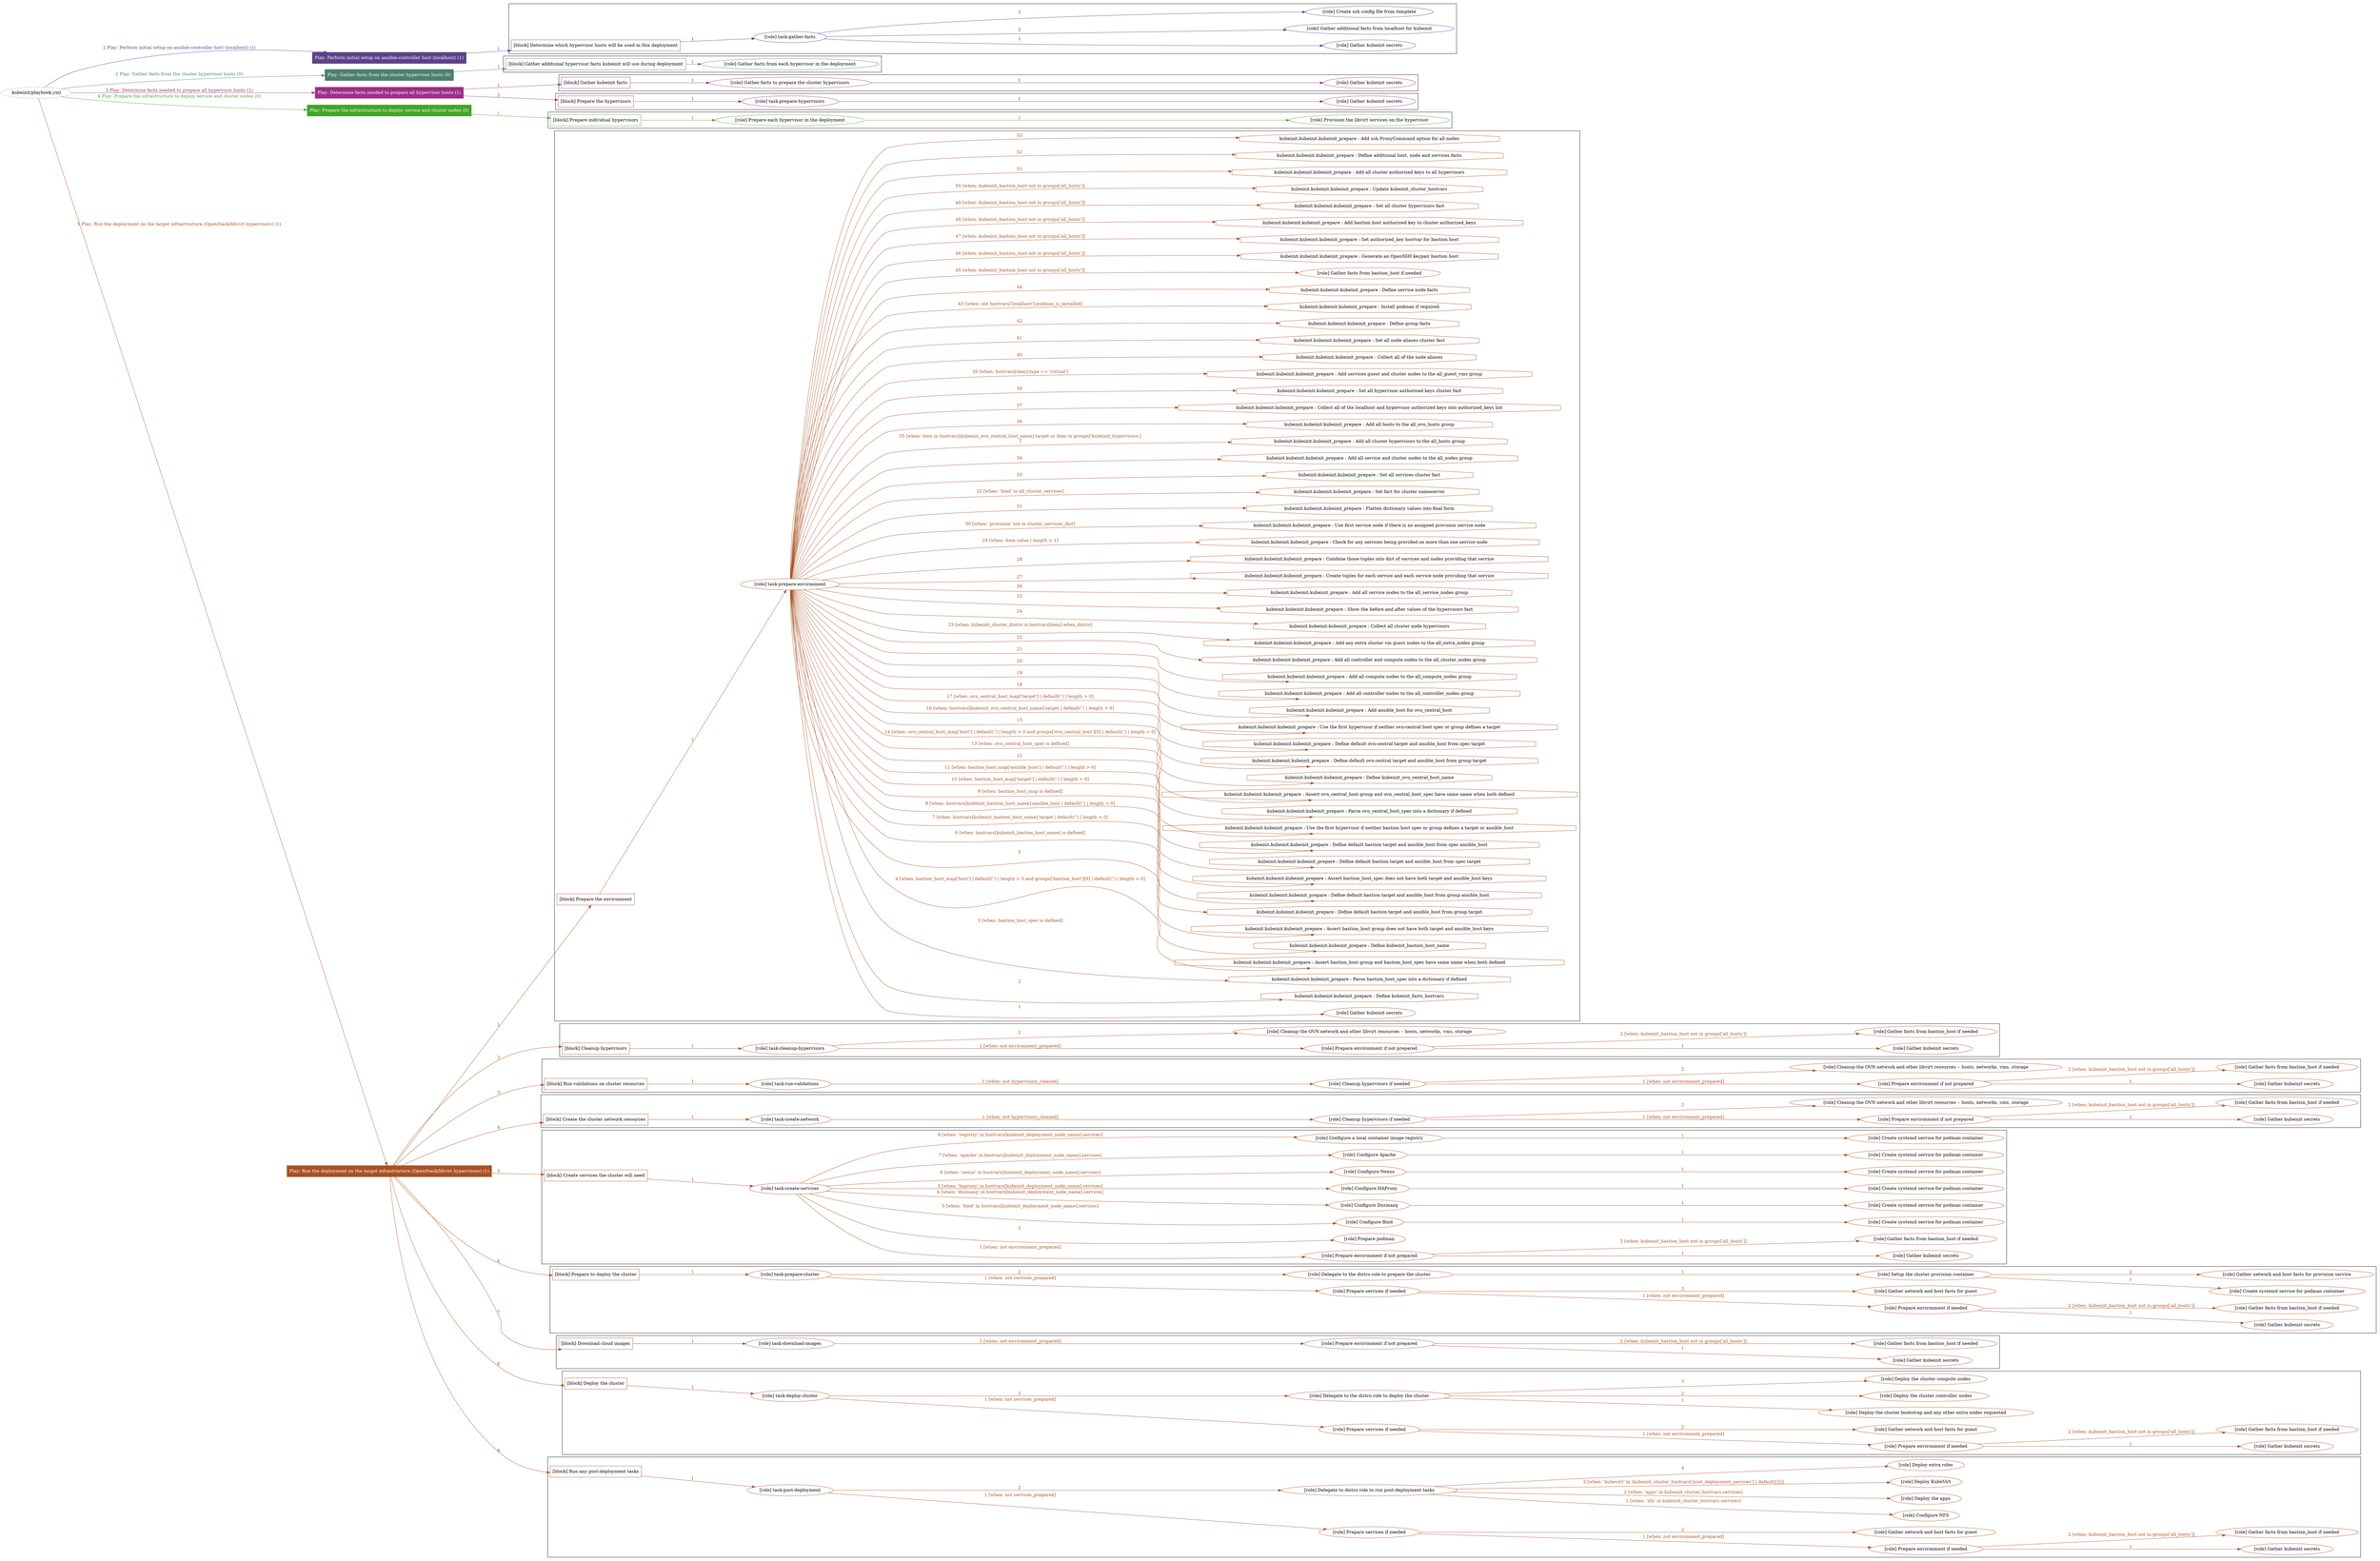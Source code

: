digraph {
	graph [concentrate=true ordering=in rankdir=LR ratio=fill]
	edge [esep=5 sep=10]
	"kubeinit/playbook.yml" [URL="/home/runner/work/kubeinit-1/kubeinit-1/kubeinit/playbook.yml" id=playbook_b168eda5 style=dotted]
	"kubeinit/playbook.yml" -> play_5b7e9b19 [label="1 Play: Perform initial setup on ansible-controller host (localhost) (1)" color="#5a4389" fontcolor="#5a4389" id=edge_play_5b7e9b19 labeltooltip="1 Play: Perform initial setup on ansible-controller host (localhost) (1)" tooltip="1 Play: Perform initial setup on ansible-controller host (localhost) (1)"]
	subgraph "Play: Perform initial setup on ansible-controller host (localhost) (1)" {
		play_5b7e9b19 [label="Play: Perform initial setup on ansible-controller host (localhost) (1)" URL="/home/runner/work/kubeinit-1/kubeinit-1/kubeinit/playbook.yml" color="#5a4389" fontcolor="#ffffff" id=play_5b7e9b19 shape=box style=filled tooltip=localhost]
		play_5b7e9b19 -> block_5fc2a1c3 [label=1 color="#5a4389" fontcolor="#5a4389" id=edge_block_5fc2a1c3 labeltooltip=1 tooltip=1]
		subgraph cluster_block_5fc2a1c3 {
			block_5fc2a1c3 [label="[block] Determine which hypervisor hosts will be used in this deployment" URL="/home/runner/work/kubeinit-1/kubeinit-1/kubeinit/playbook.yml" color="#5a4389" id=block_5fc2a1c3 labeltooltip="Determine which hypervisor hosts will be used in this deployment" shape=box tooltip="Determine which hypervisor hosts will be used in this deployment"]
			block_5fc2a1c3 -> role_9f7eccad [label="1 " color="#5a4389" fontcolor="#5a4389" id=edge_role_9f7eccad labeltooltip="1 " tooltip="1 "]
			subgraph "task-gather-facts" {
				role_9f7eccad [label="[role] task-gather-facts" URL="/home/runner/work/kubeinit-1/kubeinit-1/kubeinit/playbook.yml" color="#5a4389" id=role_9f7eccad tooltip="task-gather-facts"]
				role_9f7eccad -> role_c3b05562 [label="1 " color="#5a4389" fontcolor="#5a4389" id=edge_role_c3b05562 labeltooltip="1 " tooltip="1 "]
				subgraph "Gather kubeinit secrets" {
					role_c3b05562 [label="[role] Gather kubeinit secrets" URL="/home/runner/.ansible/collections/ansible_collections/kubeinit/kubeinit/roles/kubeinit_prepare/tasks/build_hypervisors_group.yml" color="#5a4389" id=role_c3b05562 tooltip="Gather kubeinit secrets"]
				}
				role_9f7eccad -> role_c8e7cf03 [label="2 " color="#5a4389" fontcolor="#5a4389" id=edge_role_c8e7cf03 labeltooltip="2 " tooltip="2 "]
				subgraph "Gather additional facts from localhost for kubeinit" {
					role_c8e7cf03 [label="[role] Gather additional facts from localhost for kubeinit" URL="/home/runner/.ansible/collections/ansible_collections/kubeinit/kubeinit/roles/kubeinit_prepare/tasks/build_hypervisors_group.yml" color="#5a4389" id=role_c8e7cf03 tooltip="Gather additional facts from localhost for kubeinit"]
				}
				role_9f7eccad -> role_f44a736d [label="3 " color="#5a4389" fontcolor="#5a4389" id=edge_role_f44a736d labeltooltip="3 " tooltip="3 "]
				subgraph "Create ssh config file from template" {
					role_f44a736d [label="[role] Create ssh config file from template" URL="/home/runner/.ansible/collections/ansible_collections/kubeinit/kubeinit/roles/kubeinit_prepare/tasks/build_hypervisors_group.yml" color="#5a4389" id=role_f44a736d tooltip="Create ssh config file from template"]
				}
			}
		}
	}
	"kubeinit/playbook.yml" -> play_28800079 [label="2 Play: Gather facts from the cluster hypervisor hosts (0)" color="#4d7f70" fontcolor="#4d7f70" id=edge_play_28800079 labeltooltip="2 Play: Gather facts from the cluster hypervisor hosts (0)" tooltip="2 Play: Gather facts from the cluster hypervisor hosts (0)"]
	subgraph "Play: Gather facts from the cluster hypervisor hosts (0)" {
		play_28800079 [label="Play: Gather facts from the cluster hypervisor hosts (0)" URL="/home/runner/work/kubeinit-1/kubeinit-1/kubeinit/playbook.yml" color="#4d7f70" fontcolor="#ffffff" id=play_28800079 shape=box style=filled tooltip="Play: Gather facts from the cluster hypervisor hosts (0)"]
		play_28800079 -> block_f8438d10 [label=1 color="#4d7f70" fontcolor="#4d7f70" id=edge_block_f8438d10 labeltooltip=1 tooltip=1]
		subgraph cluster_block_f8438d10 {
			block_f8438d10 [label="[block] Gather additional hypervisor facts kubeinit will use during deployment" URL="/home/runner/work/kubeinit-1/kubeinit-1/kubeinit/playbook.yml" color="#4d7f70" id=block_f8438d10 labeltooltip="Gather additional hypervisor facts kubeinit will use during deployment" shape=box tooltip="Gather additional hypervisor facts kubeinit will use during deployment"]
			block_f8438d10 -> role_297c1ba4 [label="1 " color="#4d7f70" fontcolor="#4d7f70" id=edge_role_297c1ba4 labeltooltip="1 " tooltip="1 "]
			subgraph "Gather facts from each hypervisor in the deployment" {
				role_297c1ba4 [label="[role] Gather facts from each hypervisor in the deployment" URL="/home/runner/work/kubeinit-1/kubeinit-1/kubeinit/playbook.yml" color="#4d7f70" id=role_297c1ba4 tooltip="Gather facts from each hypervisor in the deployment"]
			}
		}
	}
	"kubeinit/playbook.yml" -> play_f0f1dc72 [label="3 Play: Determine facts needed to prepare all hypervisor hosts (1)" color="#9d2f86" fontcolor="#9d2f86" id=edge_play_f0f1dc72 labeltooltip="3 Play: Determine facts needed to prepare all hypervisor hosts (1)" tooltip="3 Play: Determine facts needed to prepare all hypervisor hosts (1)"]
	subgraph "Play: Determine facts needed to prepare all hypervisor hosts (1)" {
		play_f0f1dc72 [label="Play: Determine facts needed to prepare all hypervisor hosts (1)" URL="/home/runner/work/kubeinit-1/kubeinit-1/kubeinit/playbook.yml" color="#9d2f86" fontcolor="#ffffff" id=play_f0f1dc72 shape=box style=filled tooltip=localhost]
		play_f0f1dc72 -> block_2503e6e5 [label=1 color="#9d2f86" fontcolor="#9d2f86" id=edge_block_2503e6e5 labeltooltip=1 tooltip=1]
		subgraph cluster_block_2503e6e5 {
			block_2503e6e5 [label="[block] Gather kubeinit facts" URL="/home/runner/work/kubeinit-1/kubeinit-1/kubeinit/playbook.yml" color="#9d2f86" id=block_2503e6e5 labeltooltip="Gather kubeinit facts" shape=box tooltip="Gather kubeinit facts"]
			block_2503e6e5 -> role_7acd5903 [label="1 " color="#9d2f86" fontcolor="#9d2f86" id=edge_role_7acd5903 labeltooltip="1 " tooltip="1 "]
			subgraph "Gather facts to prepare the cluster hypervisors" {
				role_7acd5903 [label="[role] Gather facts to prepare the cluster hypervisors" URL="/home/runner/work/kubeinit-1/kubeinit-1/kubeinit/playbook.yml" color="#9d2f86" id=role_7acd5903 tooltip="Gather facts to prepare the cluster hypervisors"]
				role_7acd5903 -> role_07542be2 [label="1 " color="#9d2f86" fontcolor="#9d2f86" id=edge_role_07542be2 labeltooltip="1 " tooltip="1 "]
				subgraph "Gather kubeinit secrets" {
					role_07542be2 [label="[role] Gather kubeinit secrets" URL="/home/runner/.ansible/collections/ansible_collections/kubeinit/kubeinit/roles/kubeinit_prepare/tasks/gather_kubeinit_facts.yml" color="#9d2f86" id=role_07542be2 tooltip="Gather kubeinit secrets"]
				}
			}
		}
		play_f0f1dc72 -> block_3e2f893c [label=2 color="#9d2f86" fontcolor="#9d2f86" id=edge_block_3e2f893c labeltooltip=2 tooltip=2]
		subgraph cluster_block_3e2f893c {
			block_3e2f893c [label="[block] Prepare the hypervisors" URL="/home/runner/work/kubeinit-1/kubeinit-1/kubeinit/playbook.yml" color="#9d2f86" id=block_3e2f893c labeltooltip="Prepare the hypervisors" shape=box tooltip="Prepare the hypervisors"]
			block_3e2f893c -> role_89b8de0e [label="1 " color="#9d2f86" fontcolor="#9d2f86" id=edge_role_89b8de0e labeltooltip="1 " tooltip="1 "]
			subgraph "task-prepare-hypervisors" {
				role_89b8de0e [label="[role] task-prepare-hypervisors" URL="/home/runner/work/kubeinit-1/kubeinit-1/kubeinit/playbook.yml" color="#9d2f86" id=role_89b8de0e tooltip="task-prepare-hypervisors"]
				role_89b8de0e -> role_ee4e4989 [label="1 " color="#9d2f86" fontcolor="#9d2f86" id=edge_role_ee4e4989 labeltooltip="1 " tooltip="1 "]
				subgraph "Gather kubeinit secrets" {
					role_ee4e4989 [label="[role] Gather kubeinit secrets" URL="/home/runner/.ansible/collections/ansible_collections/kubeinit/kubeinit/roles/kubeinit_prepare/tasks/gather_kubeinit_facts.yml" color="#9d2f86" id=role_ee4e4989 tooltip="Gather kubeinit secrets"]
				}
			}
		}
	}
	"kubeinit/playbook.yml" -> play_10593331 [label="4 Play: Prepare the infrastructure to deploy service and cluster nodes (0)" color="#42a626" fontcolor="#42a626" id=edge_play_10593331 labeltooltip="4 Play: Prepare the infrastructure to deploy service and cluster nodes (0)" tooltip="4 Play: Prepare the infrastructure to deploy service and cluster nodes (0)"]
	subgraph "Play: Prepare the infrastructure to deploy service and cluster nodes (0)" {
		play_10593331 [label="Play: Prepare the infrastructure to deploy service and cluster nodes (0)" URL="/home/runner/work/kubeinit-1/kubeinit-1/kubeinit/playbook.yml" color="#42a626" fontcolor="#ffffff" id=play_10593331 shape=box style=filled tooltip="Play: Prepare the infrastructure to deploy service and cluster nodes (0)"]
		play_10593331 -> block_f955eaa8 [label=1 color="#42a626" fontcolor="#42a626" id=edge_block_f955eaa8 labeltooltip=1 tooltip=1]
		subgraph cluster_block_f955eaa8 {
			block_f955eaa8 [label="[block] Prepare individual hypervisors" URL="/home/runner/work/kubeinit-1/kubeinit-1/kubeinit/playbook.yml" color="#42a626" id=block_f955eaa8 labeltooltip="Prepare individual hypervisors" shape=box tooltip="Prepare individual hypervisors"]
			block_f955eaa8 -> role_f68f73b3 [label="1 " color="#42a626" fontcolor="#42a626" id=edge_role_f68f73b3 labeltooltip="1 " tooltip="1 "]
			subgraph "Prepare each hypervisor in the deployment" {
				role_f68f73b3 [label="[role] Prepare each hypervisor in the deployment" URL="/home/runner/work/kubeinit-1/kubeinit-1/kubeinit/playbook.yml" color="#42a626" id=role_f68f73b3 tooltip="Prepare each hypervisor in the deployment"]
				role_f68f73b3 -> role_ea39f276 [label="1 " color="#42a626" fontcolor="#42a626" id=edge_role_ea39f276 labeltooltip="1 " tooltip="1 "]
				subgraph "Provision the libvirt services on the hypervisor" {
					role_ea39f276 [label="[role] Provision the libvirt services on the hypervisor" URL="/home/runner/.ansible/collections/ansible_collections/kubeinit/kubeinit/roles/kubeinit_prepare/tasks/prepare_hypervisor.yml" color="#42a626" id=role_ea39f276 tooltip="Provision the libvirt services on the hypervisor"]
				}
			}
		}
	}
	"kubeinit/playbook.yml" -> play_f9412831 [label="5 Play: Run the deployment on the target infrastructure (OpenStack/libvirt hypervisors) (1)" color="#a95123" fontcolor="#a95123" id=edge_play_f9412831 labeltooltip="5 Play: Run the deployment on the target infrastructure (OpenStack/libvirt hypervisors) (1)" tooltip="5 Play: Run the deployment on the target infrastructure (OpenStack/libvirt hypervisors) (1)"]
	subgraph "Play: Run the deployment on the target infrastructure (OpenStack/libvirt hypervisors) (1)" {
		play_f9412831 [label="Play: Run the deployment on the target infrastructure (OpenStack/libvirt hypervisors) (1)" URL="/home/runner/work/kubeinit-1/kubeinit-1/kubeinit/playbook.yml" color="#a95123" fontcolor="#ffffff" id=play_f9412831 shape=box style=filled tooltip=localhost]
		play_f9412831 -> block_df4eda3f [label=1 color="#a95123" fontcolor="#a95123" id=edge_block_df4eda3f labeltooltip=1 tooltip=1]
		subgraph cluster_block_df4eda3f {
			block_df4eda3f [label="[block] Prepare the environment" URL="/home/runner/work/kubeinit-1/kubeinit-1/kubeinit/playbook.yml" color="#a95123" id=block_df4eda3f labeltooltip="Prepare the environment" shape=box tooltip="Prepare the environment"]
			block_df4eda3f -> role_51c29b4d [label="1 " color="#a95123" fontcolor="#a95123" id=edge_role_51c29b4d labeltooltip="1 " tooltip="1 "]
			subgraph "task-prepare-environment" {
				role_51c29b4d [label="[role] task-prepare-environment" URL="/home/runner/work/kubeinit-1/kubeinit-1/kubeinit/playbook.yml" color="#a95123" id=role_51c29b4d tooltip="task-prepare-environment"]
				role_51c29b4d -> role_2a70a004 [label="1 " color="#a95123" fontcolor="#a95123" id=edge_role_2a70a004 labeltooltip="1 " tooltip="1 "]
				subgraph "Gather kubeinit secrets" {
					role_2a70a004 [label="[role] Gather kubeinit secrets" URL="/home/runner/.ansible/collections/ansible_collections/kubeinit/kubeinit/roles/kubeinit_prepare/tasks/gather_kubeinit_facts.yml" color="#a95123" id=role_2a70a004 tooltip="Gather kubeinit secrets"]
				}
				task_83553c1c [label="kubeinit.kubeinit.kubeinit_prepare : Define kubeinit_facts_hostvars" URL="/home/runner/.ansible/collections/ansible_collections/kubeinit/kubeinit/roles/kubeinit_prepare/tasks/main.yml" color="#a95123" id=task_83553c1c shape=octagon tooltip="kubeinit.kubeinit.kubeinit_prepare : Define kubeinit_facts_hostvars"]
				role_51c29b4d -> task_83553c1c [label="2 " color="#a95123" fontcolor="#a95123" id=edge_task_83553c1c labeltooltip="2 " tooltip="2 "]
				task_5bdc8a16 [label="kubeinit.kubeinit.kubeinit_prepare : Parse bastion_host_spec into a dictionary if defined" URL="/home/runner/.ansible/collections/ansible_collections/kubeinit/kubeinit/roles/kubeinit_prepare/tasks/main.yml" color="#a95123" id=task_5bdc8a16 shape=octagon tooltip="kubeinit.kubeinit.kubeinit_prepare : Parse bastion_host_spec into a dictionary if defined"]
				role_51c29b4d -> task_5bdc8a16 [label="3 [when: bastion_host_spec is defined]" color="#a95123" fontcolor="#a95123" id=edge_task_5bdc8a16 labeltooltip="3 [when: bastion_host_spec is defined]" tooltip="3 [when: bastion_host_spec is defined]"]
				task_f11b6105 [label="kubeinit.kubeinit.kubeinit_prepare : Assert bastion_host group and bastion_host_spec have same name when both defined" URL="/home/runner/.ansible/collections/ansible_collections/kubeinit/kubeinit/roles/kubeinit_prepare/tasks/main.yml" color="#a95123" id=task_f11b6105 shape=octagon tooltip="kubeinit.kubeinit.kubeinit_prepare : Assert bastion_host group and bastion_host_spec have same name when both defined"]
				role_51c29b4d -> task_f11b6105 [label="4 [when: bastion_host_map['host'] | default('') | length > 0 and groups['bastion_host'][0] | default('') | length > 0]" color="#a95123" fontcolor="#a95123" id=edge_task_f11b6105 labeltooltip="4 [when: bastion_host_map['host'] | default('') | length > 0 and groups['bastion_host'][0] | default('') | length > 0]" tooltip="4 [when: bastion_host_map['host'] | default('') | length > 0 and groups['bastion_host'][0] | default('') | length > 0]"]
				task_bb78d67a [label="kubeinit.kubeinit.kubeinit_prepare : Define kubeinit_bastion_host_name" URL="/home/runner/.ansible/collections/ansible_collections/kubeinit/kubeinit/roles/kubeinit_prepare/tasks/main.yml" color="#a95123" id=task_bb78d67a shape=octagon tooltip="kubeinit.kubeinit.kubeinit_prepare : Define kubeinit_bastion_host_name"]
				role_51c29b4d -> task_bb78d67a [label="5 " color="#a95123" fontcolor="#a95123" id=edge_task_bb78d67a labeltooltip="5 " tooltip="5 "]
				task_809e6d1b [label="kubeinit.kubeinit.kubeinit_prepare : Assert bastion_host group does not have both target and ansible_host keys" URL="/home/runner/.ansible/collections/ansible_collections/kubeinit/kubeinit/roles/kubeinit_prepare/tasks/main.yml" color="#a95123" id=task_809e6d1b shape=octagon tooltip="kubeinit.kubeinit.kubeinit_prepare : Assert bastion_host group does not have both target and ansible_host keys"]
				role_51c29b4d -> task_809e6d1b [label="6 [when: hostvars[kubeinit_bastion_host_name] is defined]" color="#a95123" fontcolor="#a95123" id=edge_task_809e6d1b labeltooltip="6 [when: hostvars[kubeinit_bastion_host_name] is defined]" tooltip="6 [when: hostvars[kubeinit_bastion_host_name] is defined]"]
				task_16d85691 [label="kubeinit.kubeinit.kubeinit_prepare : Define default bastion target and ansible_host from group target" URL="/home/runner/.ansible/collections/ansible_collections/kubeinit/kubeinit/roles/kubeinit_prepare/tasks/main.yml" color="#a95123" id=task_16d85691 shape=octagon tooltip="kubeinit.kubeinit.kubeinit_prepare : Define default bastion target and ansible_host from group target"]
				role_51c29b4d -> task_16d85691 [label="7 [when: hostvars[kubeinit_bastion_host_name].target | default('') | length > 0]" color="#a95123" fontcolor="#a95123" id=edge_task_16d85691 labeltooltip="7 [when: hostvars[kubeinit_bastion_host_name].target | default('') | length > 0]" tooltip="7 [when: hostvars[kubeinit_bastion_host_name].target | default('') | length > 0]"]
				task_a6f26080 [label="kubeinit.kubeinit.kubeinit_prepare : Define default bastion target and ansible_host from group ansible_host" URL="/home/runner/.ansible/collections/ansible_collections/kubeinit/kubeinit/roles/kubeinit_prepare/tasks/main.yml" color="#a95123" id=task_a6f26080 shape=octagon tooltip="kubeinit.kubeinit.kubeinit_prepare : Define default bastion target and ansible_host from group ansible_host"]
				role_51c29b4d -> task_a6f26080 [label="8 [when: hostvars[kubeinit_bastion_host_name].ansible_host | default('') | length > 0]" color="#a95123" fontcolor="#a95123" id=edge_task_a6f26080 labeltooltip="8 [when: hostvars[kubeinit_bastion_host_name].ansible_host | default('') | length > 0]" tooltip="8 [when: hostvars[kubeinit_bastion_host_name].ansible_host | default('') | length > 0]"]
				task_48deabd7 [label="kubeinit.kubeinit.kubeinit_prepare : Assert bastion_host_spec does not have both target and ansible_host keys" URL="/home/runner/.ansible/collections/ansible_collections/kubeinit/kubeinit/roles/kubeinit_prepare/tasks/main.yml" color="#a95123" id=task_48deabd7 shape=octagon tooltip="kubeinit.kubeinit.kubeinit_prepare : Assert bastion_host_spec does not have both target and ansible_host keys"]
				role_51c29b4d -> task_48deabd7 [label="9 [when: bastion_host_map is defined]" color="#a95123" fontcolor="#a95123" id=edge_task_48deabd7 labeltooltip="9 [when: bastion_host_map is defined]" tooltip="9 [when: bastion_host_map is defined]"]
				task_1b60cd6a [label="kubeinit.kubeinit.kubeinit_prepare : Define default bastion target and ansible_host from spec target" URL="/home/runner/.ansible/collections/ansible_collections/kubeinit/kubeinit/roles/kubeinit_prepare/tasks/main.yml" color="#a95123" id=task_1b60cd6a shape=octagon tooltip="kubeinit.kubeinit.kubeinit_prepare : Define default bastion target and ansible_host from spec target"]
				role_51c29b4d -> task_1b60cd6a [label="10 [when: bastion_host_map['target'] | default('') | length > 0]" color="#a95123" fontcolor="#a95123" id=edge_task_1b60cd6a labeltooltip="10 [when: bastion_host_map['target'] | default('') | length > 0]" tooltip="10 [when: bastion_host_map['target'] | default('') | length > 0]"]
				task_76a5198f [label="kubeinit.kubeinit.kubeinit_prepare : Define default bastion target and ansible_host from spec ansible_host" URL="/home/runner/.ansible/collections/ansible_collections/kubeinit/kubeinit/roles/kubeinit_prepare/tasks/main.yml" color="#a95123" id=task_76a5198f shape=octagon tooltip="kubeinit.kubeinit.kubeinit_prepare : Define default bastion target and ansible_host from spec ansible_host"]
				role_51c29b4d -> task_76a5198f [label="11 [when: bastion_host_map['ansible_host'] | default('') | length > 0]" color="#a95123" fontcolor="#a95123" id=edge_task_76a5198f labeltooltip="11 [when: bastion_host_map['ansible_host'] | default('') | length > 0]" tooltip="11 [when: bastion_host_map['ansible_host'] | default('') | length > 0]"]
				task_75bc12c2 [label="kubeinit.kubeinit.kubeinit_prepare : Use the first hypervisor if neither bastion host spec or group defines a target or ansible_host" URL="/home/runner/.ansible/collections/ansible_collections/kubeinit/kubeinit/roles/kubeinit_prepare/tasks/main.yml" color="#a95123" id=task_75bc12c2 shape=octagon tooltip="kubeinit.kubeinit.kubeinit_prepare : Use the first hypervisor if neither bastion host spec or group defines a target or ansible_host"]
				role_51c29b4d -> task_75bc12c2 [label="12 " color="#a95123" fontcolor="#a95123" id=edge_task_75bc12c2 labeltooltip="12 " tooltip="12 "]
				task_bbca4b0b [label="kubeinit.kubeinit.kubeinit_prepare : Parse ovn_central_host_spec into a dictionary if defined" URL="/home/runner/.ansible/collections/ansible_collections/kubeinit/kubeinit/roles/kubeinit_prepare/tasks/main.yml" color="#a95123" id=task_bbca4b0b shape=octagon tooltip="kubeinit.kubeinit.kubeinit_prepare : Parse ovn_central_host_spec into a dictionary if defined"]
				role_51c29b4d -> task_bbca4b0b [label="13 [when: ovn_central_host_spec is defined]" color="#a95123" fontcolor="#a95123" id=edge_task_bbca4b0b labeltooltip="13 [when: ovn_central_host_spec is defined]" tooltip="13 [when: ovn_central_host_spec is defined]"]
				task_1d3d9cab [label="kubeinit.kubeinit.kubeinit_prepare : Assert ovn_central_host group and ovn_central_host_spec have same name when both defined" URL="/home/runner/.ansible/collections/ansible_collections/kubeinit/kubeinit/roles/kubeinit_prepare/tasks/main.yml" color="#a95123" id=task_1d3d9cab shape=octagon tooltip="kubeinit.kubeinit.kubeinit_prepare : Assert ovn_central_host group and ovn_central_host_spec have same name when both defined"]
				role_51c29b4d -> task_1d3d9cab [label="14 [when: ovn_central_host_map['host'] | default('') | length > 0 and groups['ovn_central_host'][0] | default('') | length > 0]" color="#a95123" fontcolor="#a95123" id=edge_task_1d3d9cab labeltooltip="14 [when: ovn_central_host_map['host'] | default('') | length > 0 and groups['ovn_central_host'][0] | default('') | length > 0]" tooltip="14 [when: ovn_central_host_map['host'] | default('') | length > 0 and groups['ovn_central_host'][0] | default('') | length > 0]"]
				task_9a5b0e2c [label="kubeinit.kubeinit.kubeinit_prepare : Define kubeinit_ovn_central_host_name" URL="/home/runner/.ansible/collections/ansible_collections/kubeinit/kubeinit/roles/kubeinit_prepare/tasks/main.yml" color="#a95123" id=task_9a5b0e2c shape=octagon tooltip="kubeinit.kubeinit.kubeinit_prepare : Define kubeinit_ovn_central_host_name"]
				role_51c29b4d -> task_9a5b0e2c [label="15 " color="#a95123" fontcolor="#a95123" id=edge_task_9a5b0e2c labeltooltip="15 " tooltip="15 "]
				task_693deba0 [label="kubeinit.kubeinit.kubeinit_prepare : Define default ovn-central target and ansible_host from group target" URL="/home/runner/.ansible/collections/ansible_collections/kubeinit/kubeinit/roles/kubeinit_prepare/tasks/main.yml" color="#a95123" id=task_693deba0 shape=octagon tooltip="kubeinit.kubeinit.kubeinit_prepare : Define default ovn-central target and ansible_host from group target"]
				role_51c29b4d -> task_693deba0 [label="16 [when: hostvars[kubeinit_ovn_central_host_name].target | default('') | length > 0]" color="#a95123" fontcolor="#a95123" id=edge_task_693deba0 labeltooltip="16 [when: hostvars[kubeinit_ovn_central_host_name].target | default('') | length > 0]" tooltip="16 [when: hostvars[kubeinit_ovn_central_host_name].target | default('') | length > 0]"]
				task_8d7f1340 [label="kubeinit.kubeinit.kubeinit_prepare : Define default ovn-central target and ansible_host from spec target" URL="/home/runner/.ansible/collections/ansible_collections/kubeinit/kubeinit/roles/kubeinit_prepare/tasks/main.yml" color="#a95123" id=task_8d7f1340 shape=octagon tooltip="kubeinit.kubeinit.kubeinit_prepare : Define default ovn-central target and ansible_host from spec target"]
				role_51c29b4d -> task_8d7f1340 [label="17 [when: ovn_central_host_map['target'] | default('') | length > 0]" color="#a95123" fontcolor="#a95123" id=edge_task_8d7f1340 labeltooltip="17 [when: ovn_central_host_map['target'] | default('') | length > 0]" tooltip="17 [when: ovn_central_host_map['target'] | default('') | length > 0]"]
				task_eb572a05 [label="kubeinit.kubeinit.kubeinit_prepare : Use the first hypervisor if neither ovn-central host spec or group defines a target" URL="/home/runner/.ansible/collections/ansible_collections/kubeinit/kubeinit/roles/kubeinit_prepare/tasks/main.yml" color="#a95123" id=task_eb572a05 shape=octagon tooltip="kubeinit.kubeinit.kubeinit_prepare : Use the first hypervisor if neither ovn-central host spec or group defines a target"]
				role_51c29b4d -> task_eb572a05 [label="18 " color="#a95123" fontcolor="#a95123" id=edge_task_eb572a05 labeltooltip="18 " tooltip="18 "]
				task_eceab902 [label="kubeinit.kubeinit.kubeinit_prepare : Add ansible_host for ovn_central_host" URL="/home/runner/.ansible/collections/ansible_collections/kubeinit/kubeinit/roles/kubeinit_prepare/tasks/main.yml" color="#a95123" id=task_eceab902 shape=octagon tooltip="kubeinit.kubeinit.kubeinit_prepare : Add ansible_host for ovn_central_host"]
				role_51c29b4d -> task_eceab902 [label="19 " color="#a95123" fontcolor="#a95123" id=edge_task_eceab902 labeltooltip="19 " tooltip="19 "]
				task_b49e145f [label="kubeinit.kubeinit.kubeinit_prepare : Add all controller nodes to the all_controller_nodes group" URL="/home/runner/.ansible/collections/ansible_collections/kubeinit/kubeinit/roles/kubeinit_prepare/tasks/prepare_groups.yml" color="#a95123" id=task_b49e145f shape=octagon tooltip="kubeinit.kubeinit.kubeinit_prepare : Add all controller nodes to the all_controller_nodes group"]
				role_51c29b4d -> task_b49e145f [label="20 " color="#a95123" fontcolor="#a95123" id=edge_task_b49e145f labeltooltip="20 " tooltip="20 "]
				task_c3113b8c [label="kubeinit.kubeinit.kubeinit_prepare : Add all compute nodes to the all_compute_nodes group" URL="/home/runner/.ansible/collections/ansible_collections/kubeinit/kubeinit/roles/kubeinit_prepare/tasks/prepare_groups.yml" color="#a95123" id=task_c3113b8c shape=octagon tooltip="kubeinit.kubeinit.kubeinit_prepare : Add all compute nodes to the all_compute_nodes group"]
				role_51c29b4d -> task_c3113b8c [label="21 " color="#a95123" fontcolor="#a95123" id=edge_task_c3113b8c labeltooltip="21 " tooltip="21 "]
				task_c2032bff [label="kubeinit.kubeinit.kubeinit_prepare : Add all controller and compute nodes to the all_cluster_nodes group" URL="/home/runner/.ansible/collections/ansible_collections/kubeinit/kubeinit/roles/kubeinit_prepare/tasks/prepare_groups.yml" color="#a95123" id=task_c2032bff shape=octagon tooltip="kubeinit.kubeinit.kubeinit_prepare : Add all controller and compute nodes to the all_cluster_nodes group"]
				role_51c29b4d -> task_c2032bff [label="22 " color="#a95123" fontcolor="#a95123" id=edge_task_c2032bff labeltooltip="22 " tooltip="22 "]
				task_801ec1d8 [label="kubeinit.kubeinit.kubeinit_prepare : Add any extra cluster vm guest nodes to the all_extra_nodes group" URL="/home/runner/.ansible/collections/ansible_collections/kubeinit/kubeinit/roles/kubeinit_prepare/tasks/prepare_groups.yml" color="#a95123" id=task_801ec1d8 shape=octagon tooltip="kubeinit.kubeinit.kubeinit_prepare : Add any extra cluster vm guest nodes to the all_extra_nodes group"]
				role_51c29b4d -> task_801ec1d8 [label="23 [when: kubeinit_cluster_distro in hostvars[item].when_distro]" color="#a95123" fontcolor="#a95123" id=edge_task_801ec1d8 labeltooltip="23 [when: kubeinit_cluster_distro in hostvars[item].when_distro]" tooltip="23 [when: kubeinit_cluster_distro in hostvars[item].when_distro]"]
				task_42b40e7b [label="kubeinit.kubeinit.kubeinit_prepare : Collect all cluster node hypervisors" URL="/home/runner/.ansible/collections/ansible_collections/kubeinit/kubeinit/roles/kubeinit_prepare/tasks/prepare_groups.yml" color="#a95123" id=task_42b40e7b shape=octagon tooltip="kubeinit.kubeinit.kubeinit_prepare : Collect all cluster node hypervisors"]
				role_51c29b4d -> task_42b40e7b [label="24 " color="#a95123" fontcolor="#a95123" id=edge_task_42b40e7b labeltooltip="24 " tooltip="24 "]
				task_2ee6dc1b [label="kubeinit.kubeinit.kubeinit_prepare : Show the before and after values of the hypervisors fact" URL="/home/runner/.ansible/collections/ansible_collections/kubeinit/kubeinit/roles/kubeinit_prepare/tasks/prepare_groups.yml" color="#a95123" id=task_2ee6dc1b shape=octagon tooltip="kubeinit.kubeinit.kubeinit_prepare : Show the before and after values of the hypervisors fact"]
				role_51c29b4d -> task_2ee6dc1b [label="25 " color="#a95123" fontcolor="#a95123" id=edge_task_2ee6dc1b labeltooltip="25 " tooltip="25 "]
				task_44b32e57 [label="kubeinit.kubeinit.kubeinit_prepare : Add all service nodes to the all_service_nodes group" URL="/home/runner/.ansible/collections/ansible_collections/kubeinit/kubeinit/roles/kubeinit_prepare/tasks/prepare_groups.yml" color="#a95123" id=task_44b32e57 shape=octagon tooltip="kubeinit.kubeinit.kubeinit_prepare : Add all service nodes to the all_service_nodes group"]
				role_51c29b4d -> task_44b32e57 [label="26 " color="#a95123" fontcolor="#a95123" id=edge_task_44b32e57 labeltooltip="26 " tooltip="26 "]
				task_5cb831cf [label="kubeinit.kubeinit.kubeinit_prepare : Create tuples for each service and each service node providing that service" URL="/home/runner/.ansible/collections/ansible_collections/kubeinit/kubeinit/roles/kubeinit_prepare/tasks/prepare_groups.yml" color="#a95123" id=task_5cb831cf shape=octagon tooltip="kubeinit.kubeinit.kubeinit_prepare : Create tuples for each service and each service node providing that service"]
				role_51c29b4d -> task_5cb831cf [label="27 " color="#a95123" fontcolor="#a95123" id=edge_task_5cb831cf labeltooltip="27 " tooltip="27 "]
				task_39404114 [label="kubeinit.kubeinit.kubeinit_prepare : Combine those tuples into dict of services and nodes providing that service" URL="/home/runner/.ansible/collections/ansible_collections/kubeinit/kubeinit/roles/kubeinit_prepare/tasks/prepare_groups.yml" color="#a95123" id=task_39404114 shape=octagon tooltip="kubeinit.kubeinit.kubeinit_prepare : Combine those tuples into dict of services and nodes providing that service"]
				role_51c29b4d -> task_39404114 [label="28 " color="#a95123" fontcolor="#a95123" id=edge_task_39404114 labeltooltip="28 " tooltip="28 "]
				task_143715e4 [label="kubeinit.kubeinit.kubeinit_prepare : Check for any services being provided on more than one service node" URL="/home/runner/.ansible/collections/ansible_collections/kubeinit/kubeinit/roles/kubeinit_prepare/tasks/prepare_groups.yml" color="#a95123" id=task_143715e4 shape=octagon tooltip="kubeinit.kubeinit.kubeinit_prepare : Check for any services being provided on more than one service node"]
				role_51c29b4d -> task_143715e4 [label="29 [when: item.value | length > 1]" color="#a95123" fontcolor="#a95123" id=edge_task_143715e4 labeltooltip="29 [when: item.value | length > 1]" tooltip="29 [when: item.value | length > 1]"]
				task_84620467 [label="kubeinit.kubeinit.kubeinit_prepare : Use first service node if there is no assigned provision service node" URL="/home/runner/.ansible/collections/ansible_collections/kubeinit/kubeinit/roles/kubeinit_prepare/tasks/prepare_groups.yml" color="#a95123" id=task_84620467 shape=octagon tooltip="kubeinit.kubeinit.kubeinit_prepare : Use first service node if there is no assigned provision service node"]
				role_51c29b4d -> task_84620467 [label="30 [when: 'provision' not in cluster_services_dict]" color="#a95123" fontcolor="#a95123" id=edge_task_84620467 labeltooltip="30 [when: 'provision' not in cluster_services_dict]" tooltip="30 [when: 'provision' not in cluster_services_dict]"]
				task_cf3c4293 [label="kubeinit.kubeinit.kubeinit_prepare : Flatten dictionary values into final form" URL="/home/runner/.ansible/collections/ansible_collections/kubeinit/kubeinit/roles/kubeinit_prepare/tasks/prepare_groups.yml" color="#a95123" id=task_cf3c4293 shape=octagon tooltip="kubeinit.kubeinit.kubeinit_prepare : Flatten dictionary values into final form"]
				role_51c29b4d -> task_cf3c4293 [label="31 " color="#a95123" fontcolor="#a95123" id=edge_task_cf3c4293 labeltooltip="31 " tooltip="31 "]
				task_48c11dc6 [label="kubeinit.kubeinit.kubeinit_prepare : Set fact for cluster nameserver" URL="/home/runner/.ansible/collections/ansible_collections/kubeinit/kubeinit/roles/kubeinit_prepare/tasks/prepare_groups.yml" color="#a95123" id=task_48c11dc6 shape=octagon tooltip="kubeinit.kubeinit.kubeinit_prepare : Set fact for cluster nameserver"]
				role_51c29b4d -> task_48c11dc6 [label="32 [when: 'bind' in all_cluster_services]" color="#a95123" fontcolor="#a95123" id=edge_task_48c11dc6 labeltooltip="32 [when: 'bind' in all_cluster_services]" tooltip="32 [when: 'bind' in all_cluster_services]"]
				task_13fcf649 [label="kubeinit.kubeinit.kubeinit_prepare : Set all services cluster fact" URL="/home/runner/.ansible/collections/ansible_collections/kubeinit/kubeinit/roles/kubeinit_prepare/tasks/prepare_groups.yml" color="#a95123" id=task_13fcf649 shape=octagon tooltip="kubeinit.kubeinit.kubeinit_prepare : Set all services cluster fact"]
				role_51c29b4d -> task_13fcf649 [label="33 " color="#a95123" fontcolor="#a95123" id=edge_task_13fcf649 labeltooltip="33 " tooltip="33 "]
				task_611e5885 [label="kubeinit.kubeinit.kubeinit_prepare : Add all service and cluster nodes to the all_nodes group" URL="/home/runner/.ansible/collections/ansible_collections/kubeinit/kubeinit/roles/kubeinit_prepare/tasks/prepare_groups.yml" color="#a95123" id=task_611e5885 shape=octagon tooltip="kubeinit.kubeinit.kubeinit_prepare : Add all service and cluster nodes to the all_nodes group"]
				role_51c29b4d -> task_611e5885 [label="34 " color="#a95123" fontcolor="#a95123" id=edge_task_611e5885 labeltooltip="34 " tooltip="34 "]
				task_474bf5bb [label="kubeinit.kubeinit.kubeinit_prepare : Add all cluster hypervisors to the all_hosts group" URL="/home/runner/.ansible/collections/ansible_collections/kubeinit/kubeinit/roles/kubeinit_prepare/tasks/prepare_groups.yml" color="#a95123" id=task_474bf5bb shape=octagon tooltip="kubeinit.kubeinit.kubeinit_prepare : Add all cluster hypervisors to the all_hosts group"]
				role_51c29b4d -> task_474bf5bb [label="35 [when: item in hostvars[kubeinit_ovn_central_host_name].target or item in groups['kubeinit_hypervisors']
]" color="#a95123" fontcolor="#a95123" id=edge_task_474bf5bb labeltooltip="35 [when: item in hostvars[kubeinit_ovn_central_host_name].target or item in groups['kubeinit_hypervisors']
]" tooltip="35 [when: item in hostvars[kubeinit_ovn_central_host_name].target or item in groups['kubeinit_hypervisors']
]"]
				task_62d7c1a1 [label="kubeinit.kubeinit.kubeinit_prepare : Add all hosts to the all_ovn_hosts group" URL="/home/runner/.ansible/collections/ansible_collections/kubeinit/kubeinit/roles/kubeinit_prepare/tasks/prepare_groups.yml" color="#a95123" id=task_62d7c1a1 shape=octagon tooltip="kubeinit.kubeinit.kubeinit_prepare : Add all hosts to the all_ovn_hosts group"]
				role_51c29b4d -> task_62d7c1a1 [label="36 " color="#a95123" fontcolor="#a95123" id=edge_task_62d7c1a1 labeltooltip="36 " tooltip="36 "]
				task_d025a519 [label="kubeinit.kubeinit.kubeinit_prepare : Collect all of the localhost and hypervisor authorized keys into authorized_keys list" URL="/home/runner/.ansible/collections/ansible_collections/kubeinit/kubeinit/roles/kubeinit_prepare/tasks/prepare_groups.yml" color="#a95123" id=task_d025a519 shape=octagon tooltip="kubeinit.kubeinit.kubeinit_prepare : Collect all of the localhost and hypervisor authorized keys into authorized_keys list"]
				role_51c29b4d -> task_d025a519 [label="37 " color="#a95123" fontcolor="#a95123" id=edge_task_d025a519 labeltooltip="37 " tooltip="37 "]
				task_75a660f3 [label="kubeinit.kubeinit.kubeinit_prepare : Set all hypervisor authorized keys cluster fact" URL="/home/runner/.ansible/collections/ansible_collections/kubeinit/kubeinit/roles/kubeinit_prepare/tasks/prepare_groups.yml" color="#a95123" id=task_75a660f3 shape=octagon tooltip="kubeinit.kubeinit.kubeinit_prepare : Set all hypervisor authorized keys cluster fact"]
				role_51c29b4d -> task_75a660f3 [label="38 " color="#a95123" fontcolor="#a95123" id=edge_task_75a660f3 labeltooltip="38 " tooltip="38 "]
				task_1c5b2545 [label="kubeinit.kubeinit.kubeinit_prepare : Add services guest and cluster nodes to the all_guest_vms group" URL="/home/runner/.ansible/collections/ansible_collections/kubeinit/kubeinit/roles/kubeinit_prepare/tasks/prepare_groups.yml" color="#a95123" id=task_1c5b2545 shape=octagon tooltip="kubeinit.kubeinit.kubeinit_prepare : Add services guest and cluster nodes to the all_guest_vms group"]
				role_51c29b4d -> task_1c5b2545 [label="39 [when: hostvars[item].type == 'virtual']" color="#a95123" fontcolor="#a95123" id=edge_task_1c5b2545 labeltooltip="39 [when: hostvars[item].type == 'virtual']" tooltip="39 [when: hostvars[item].type == 'virtual']"]
				task_15f659fd [label="kubeinit.kubeinit.kubeinit_prepare : Collect all of the node aliases" URL="/home/runner/.ansible/collections/ansible_collections/kubeinit/kubeinit/roles/kubeinit_prepare/tasks/prepare_groups.yml" color="#a95123" id=task_15f659fd shape=octagon tooltip="kubeinit.kubeinit.kubeinit_prepare : Collect all of the node aliases"]
				role_51c29b4d -> task_15f659fd [label="40 " color="#a95123" fontcolor="#a95123" id=edge_task_15f659fd labeltooltip="40 " tooltip="40 "]
				task_2850e444 [label="kubeinit.kubeinit.kubeinit_prepare : Set all node aliases cluster fact" URL="/home/runner/.ansible/collections/ansible_collections/kubeinit/kubeinit/roles/kubeinit_prepare/tasks/prepare_groups.yml" color="#a95123" id=task_2850e444 shape=octagon tooltip="kubeinit.kubeinit.kubeinit_prepare : Set all node aliases cluster fact"]
				role_51c29b4d -> task_2850e444 [label="41 " color="#a95123" fontcolor="#a95123" id=edge_task_2850e444 labeltooltip="41 " tooltip="41 "]
				task_279aca47 [label="kubeinit.kubeinit.kubeinit_prepare : Define group facts" URL="/home/runner/.ansible/collections/ansible_collections/kubeinit/kubeinit/roles/kubeinit_prepare/tasks/main.yml" color="#a95123" id=task_279aca47 shape=octagon tooltip="kubeinit.kubeinit.kubeinit_prepare : Define group facts"]
				role_51c29b4d -> task_279aca47 [label="42 " color="#a95123" fontcolor="#a95123" id=edge_task_279aca47 labeltooltip="42 " tooltip="42 "]
				task_3ac5722f [label="kubeinit.kubeinit.kubeinit_prepare : Install podman if required" URL="/home/runner/.ansible/collections/ansible_collections/kubeinit/kubeinit/roles/kubeinit_prepare/tasks/main.yml" color="#a95123" id=task_3ac5722f shape=octagon tooltip="kubeinit.kubeinit.kubeinit_prepare : Install podman if required"]
				role_51c29b4d -> task_3ac5722f [label="43 [when: not hostvars['localhost'].podman_is_installed]" color="#a95123" fontcolor="#a95123" id=edge_task_3ac5722f labeltooltip="43 [when: not hostvars['localhost'].podman_is_installed]" tooltip="43 [when: not hostvars['localhost'].podman_is_installed]"]
				task_47b63b6e [label="kubeinit.kubeinit.kubeinit_prepare : Define service node facts" URL="/home/runner/.ansible/collections/ansible_collections/kubeinit/kubeinit/roles/kubeinit_prepare/tasks/main.yml" color="#a95123" id=task_47b63b6e shape=octagon tooltip="kubeinit.kubeinit.kubeinit_prepare : Define service node facts"]
				role_51c29b4d -> task_47b63b6e [label="44 " color="#a95123" fontcolor="#a95123" id=edge_task_47b63b6e labeltooltip="44 " tooltip="44 "]
				role_51c29b4d -> role_53c45efd [label="45 [when: kubeinit_bastion_host not in groups['all_hosts']]" color="#a95123" fontcolor="#a95123" id=edge_role_53c45efd labeltooltip="45 [when: kubeinit_bastion_host not in groups['all_hosts']]" tooltip="45 [when: kubeinit_bastion_host not in groups['all_hosts']]"]
				subgraph "Gather facts from bastion_host if needed" {
					role_53c45efd [label="[role] Gather facts from bastion_host if needed" URL="/home/runner/.ansible/collections/ansible_collections/kubeinit/kubeinit/roles/kubeinit_prepare/tasks/main.yml" color="#a95123" id=role_53c45efd tooltip="Gather facts from bastion_host if needed"]
				}
				task_59be20db [label="kubeinit.kubeinit.kubeinit_prepare : Generate an OpenSSH keypair bastion host" URL="/home/runner/.ansible/collections/ansible_collections/kubeinit/kubeinit/roles/kubeinit_prepare/tasks/main.yml" color="#a95123" id=task_59be20db shape=octagon tooltip="kubeinit.kubeinit.kubeinit_prepare : Generate an OpenSSH keypair bastion host"]
				role_51c29b4d -> task_59be20db [label="46 [when: kubeinit_bastion_host not in groups['all_hosts']]" color="#a95123" fontcolor="#a95123" id=edge_task_59be20db labeltooltip="46 [when: kubeinit_bastion_host not in groups['all_hosts']]" tooltip="46 [when: kubeinit_bastion_host not in groups['all_hosts']]"]
				task_d5d6be1a [label="kubeinit.kubeinit.kubeinit_prepare : Set authorized_key hostvar for bastion host" URL="/home/runner/.ansible/collections/ansible_collections/kubeinit/kubeinit/roles/kubeinit_prepare/tasks/main.yml" color="#a95123" id=task_d5d6be1a shape=octagon tooltip="kubeinit.kubeinit.kubeinit_prepare : Set authorized_key hostvar for bastion host"]
				role_51c29b4d -> task_d5d6be1a [label="47 [when: kubeinit_bastion_host not in groups['all_hosts']]" color="#a95123" fontcolor="#a95123" id=edge_task_d5d6be1a labeltooltip="47 [when: kubeinit_bastion_host not in groups['all_hosts']]" tooltip="47 [when: kubeinit_bastion_host not in groups['all_hosts']]"]
				task_efdb2273 [label="kubeinit.kubeinit.kubeinit_prepare : Add bastion host authorized key to cluster authorized_keys" URL="/home/runner/.ansible/collections/ansible_collections/kubeinit/kubeinit/roles/kubeinit_prepare/tasks/main.yml" color="#a95123" id=task_efdb2273 shape=octagon tooltip="kubeinit.kubeinit.kubeinit_prepare : Add bastion host authorized key to cluster authorized_keys"]
				role_51c29b4d -> task_efdb2273 [label="48 [when: kubeinit_bastion_host not in groups['all_hosts']]" color="#a95123" fontcolor="#a95123" id=edge_task_efdb2273 labeltooltip="48 [when: kubeinit_bastion_host not in groups['all_hosts']]" tooltip="48 [when: kubeinit_bastion_host not in groups['all_hosts']]"]
				task_0cb5ccf7 [label="kubeinit.kubeinit.kubeinit_prepare : Set all cluster hypervisors fact" URL="/home/runner/.ansible/collections/ansible_collections/kubeinit/kubeinit/roles/kubeinit_prepare/tasks/main.yml" color="#a95123" id=task_0cb5ccf7 shape=octagon tooltip="kubeinit.kubeinit.kubeinit_prepare : Set all cluster hypervisors fact"]
				role_51c29b4d -> task_0cb5ccf7 [label="49 [when: kubeinit_bastion_host not in groups['all_hosts']]" color="#a95123" fontcolor="#a95123" id=edge_task_0cb5ccf7 labeltooltip="49 [when: kubeinit_bastion_host not in groups['all_hosts']]" tooltip="49 [when: kubeinit_bastion_host not in groups['all_hosts']]"]
				task_5daa598c [label="kubeinit.kubeinit.kubeinit_prepare : Update kubeinit_cluster_hostvars" URL="/home/runner/.ansible/collections/ansible_collections/kubeinit/kubeinit/roles/kubeinit_prepare/tasks/main.yml" color="#a95123" id=task_5daa598c shape=octagon tooltip="kubeinit.kubeinit.kubeinit_prepare : Update kubeinit_cluster_hostvars"]
				role_51c29b4d -> task_5daa598c [label="50 [when: kubeinit_bastion_host not in groups['all_hosts']]" color="#a95123" fontcolor="#a95123" id=edge_task_5daa598c labeltooltip="50 [when: kubeinit_bastion_host not in groups['all_hosts']]" tooltip="50 [when: kubeinit_bastion_host not in groups['all_hosts']]"]
				task_67740e7d [label="kubeinit.kubeinit.kubeinit_prepare : Add all cluster authorized keys to all hypervisors" URL="/home/runner/.ansible/collections/ansible_collections/kubeinit/kubeinit/roles/kubeinit_prepare/tasks/main.yml" color="#a95123" id=task_67740e7d shape=octagon tooltip="kubeinit.kubeinit.kubeinit_prepare : Add all cluster authorized keys to all hypervisors"]
				role_51c29b4d -> task_67740e7d [label="51 " color="#a95123" fontcolor="#a95123" id=edge_task_67740e7d labeltooltip="51 " tooltip="51 "]
				task_e025386b [label="kubeinit.kubeinit.kubeinit_prepare : Define additional host, node and services facts" URL="/home/runner/.ansible/collections/ansible_collections/kubeinit/kubeinit/roles/kubeinit_prepare/tasks/main.yml" color="#a95123" id=task_e025386b shape=octagon tooltip="kubeinit.kubeinit.kubeinit_prepare : Define additional host, node and services facts"]
				role_51c29b4d -> task_e025386b [label="52 " color="#a95123" fontcolor="#a95123" id=edge_task_e025386b labeltooltip="52 " tooltip="52 "]
				task_31290e58 [label="kubeinit.kubeinit.kubeinit_prepare : Add ssh ProxyCommand option for all nodes" URL="/home/runner/.ansible/collections/ansible_collections/kubeinit/kubeinit/roles/kubeinit_prepare/tasks/main.yml" color="#a95123" id=task_31290e58 shape=octagon tooltip="kubeinit.kubeinit.kubeinit_prepare : Add ssh ProxyCommand option for all nodes"]
				role_51c29b4d -> task_31290e58 [label="53 " color="#a95123" fontcolor="#a95123" id=edge_task_31290e58 labeltooltip="53 " tooltip="53 "]
			}
		}
		play_f9412831 -> block_f6355e86 [label=2 color="#a95123" fontcolor="#a95123" id=edge_block_f6355e86 labeltooltip=2 tooltip=2]
		subgraph cluster_block_f6355e86 {
			block_f6355e86 [label="[block] Cleanup hypervisors" URL="/home/runner/work/kubeinit-1/kubeinit-1/kubeinit/playbook.yml" color="#a95123" id=block_f6355e86 labeltooltip="Cleanup hypervisors" shape=box tooltip="Cleanup hypervisors"]
			block_f6355e86 -> role_30790ee7 [label="1 " color="#a95123" fontcolor="#a95123" id=edge_role_30790ee7 labeltooltip="1 " tooltip="1 "]
			subgraph "task-cleanup-hypervisors" {
				role_30790ee7 [label="[role] task-cleanup-hypervisors" URL="/home/runner/work/kubeinit-1/kubeinit-1/kubeinit/playbook.yml" color="#a95123" id=role_30790ee7 tooltip="task-cleanup-hypervisors"]
				role_30790ee7 -> role_1ec3db4d [label="1 [when: not environment_prepared]" color="#a95123" fontcolor="#a95123" id=edge_role_1ec3db4d labeltooltip="1 [when: not environment_prepared]" tooltip="1 [when: not environment_prepared]"]
				subgraph "Prepare environment if not prepared" {
					role_1ec3db4d [label="[role] Prepare environment if not prepared" URL="/home/runner/.ansible/collections/ansible_collections/kubeinit/kubeinit/roles/kubeinit_libvirt/tasks/cleanup_hypervisors.yml" color="#a95123" id=role_1ec3db4d tooltip="Prepare environment if not prepared"]
					role_1ec3db4d -> role_5d4b3d00 [label="1 " color="#a95123" fontcolor="#a95123" id=edge_role_5d4b3d00 labeltooltip="1 " tooltip="1 "]
					subgraph "Gather kubeinit secrets" {
						role_5d4b3d00 [label="[role] Gather kubeinit secrets" URL="/home/runner/.ansible/collections/ansible_collections/kubeinit/kubeinit/roles/kubeinit_prepare/tasks/gather_kubeinit_facts.yml" color="#a95123" id=role_5d4b3d00 tooltip="Gather kubeinit secrets"]
					}
					role_1ec3db4d -> role_88ef3d03 [label="2 [when: kubeinit_bastion_host not in groups['all_hosts']]" color="#a95123" fontcolor="#a95123" id=edge_role_88ef3d03 labeltooltip="2 [when: kubeinit_bastion_host not in groups['all_hosts']]" tooltip="2 [when: kubeinit_bastion_host not in groups['all_hosts']]"]
					subgraph "Gather facts from bastion_host if needed" {
						role_88ef3d03 [label="[role] Gather facts from bastion_host if needed" URL="/home/runner/.ansible/collections/ansible_collections/kubeinit/kubeinit/roles/kubeinit_prepare/tasks/main.yml" color="#a95123" id=role_88ef3d03 tooltip="Gather facts from bastion_host if needed"]
					}
				}
				role_30790ee7 -> role_f16400a3 [label="2 " color="#a95123" fontcolor="#a95123" id=edge_role_f16400a3 labeltooltip="2 " tooltip="2 "]
				subgraph "Cleanup the OVN network and other libvirt resources -- hosts, networks, vms, storage" {
					role_f16400a3 [label="[role] Cleanup the OVN network and other libvirt resources -- hosts, networks, vms, storage" URL="/home/runner/.ansible/collections/ansible_collections/kubeinit/kubeinit/roles/kubeinit_libvirt/tasks/cleanup_hypervisors.yml" color="#a95123" id=role_f16400a3 tooltip="Cleanup the OVN network and other libvirt resources -- hosts, networks, vms, storage"]
				}
			}
		}
		play_f9412831 -> block_185f536b [label=3 color="#a95123" fontcolor="#a95123" id=edge_block_185f536b labeltooltip=3 tooltip=3]
		subgraph cluster_block_185f536b {
			block_185f536b [label="[block] Run validations on cluster resources" URL="/home/runner/work/kubeinit-1/kubeinit-1/kubeinit/playbook.yml" color="#a95123" id=block_185f536b labeltooltip="Run validations on cluster resources" shape=box tooltip="Run validations on cluster resources"]
			block_185f536b -> role_dbffc30e [label="1 " color="#a95123" fontcolor="#a95123" id=edge_role_dbffc30e labeltooltip="1 " tooltip="1 "]
			subgraph "task-run-validations" {
				role_dbffc30e [label="[role] task-run-validations" URL="/home/runner/work/kubeinit-1/kubeinit-1/kubeinit/playbook.yml" color="#a95123" id=role_dbffc30e tooltip="task-run-validations"]
				role_dbffc30e -> role_2e263376 [label="1 [when: not hypervisors_cleaned]" color="#a95123" fontcolor="#a95123" id=edge_role_2e263376 labeltooltip="1 [when: not hypervisors_cleaned]" tooltip="1 [when: not hypervisors_cleaned]"]
				subgraph "Cleanup hypervisors if needed" {
					role_2e263376 [label="[role] Cleanup hypervisors if needed" URL="/home/runner/.ansible/collections/ansible_collections/kubeinit/kubeinit/roles/kubeinit_validations/tasks/main.yml" color="#a95123" id=role_2e263376 tooltip="Cleanup hypervisors if needed"]
					role_2e263376 -> role_75c89533 [label="1 [when: not environment_prepared]" color="#a95123" fontcolor="#a95123" id=edge_role_75c89533 labeltooltip="1 [when: not environment_prepared]" tooltip="1 [when: not environment_prepared]"]
					subgraph "Prepare environment if not prepared" {
						role_75c89533 [label="[role] Prepare environment if not prepared" URL="/home/runner/.ansible/collections/ansible_collections/kubeinit/kubeinit/roles/kubeinit_libvirt/tasks/cleanup_hypervisors.yml" color="#a95123" id=role_75c89533 tooltip="Prepare environment if not prepared"]
						role_75c89533 -> role_4fa2cea9 [label="1 " color="#a95123" fontcolor="#a95123" id=edge_role_4fa2cea9 labeltooltip="1 " tooltip="1 "]
						subgraph "Gather kubeinit secrets" {
							role_4fa2cea9 [label="[role] Gather kubeinit secrets" URL="/home/runner/.ansible/collections/ansible_collections/kubeinit/kubeinit/roles/kubeinit_prepare/tasks/gather_kubeinit_facts.yml" color="#a95123" id=role_4fa2cea9 tooltip="Gather kubeinit secrets"]
						}
						role_75c89533 -> role_f2342053 [label="2 [when: kubeinit_bastion_host not in groups['all_hosts']]" color="#a95123" fontcolor="#a95123" id=edge_role_f2342053 labeltooltip="2 [when: kubeinit_bastion_host not in groups['all_hosts']]" tooltip="2 [when: kubeinit_bastion_host not in groups['all_hosts']]"]
						subgraph "Gather facts from bastion_host if needed" {
							role_f2342053 [label="[role] Gather facts from bastion_host if needed" URL="/home/runner/.ansible/collections/ansible_collections/kubeinit/kubeinit/roles/kubeinit_prepare/tasks/main.yml" color="#a95123" id=role_f2342053 tooltip="Gather facts from bastion_host if needed"]
						}
					}
					role_2e263376 -> role_a2d0b16f [label="2 " color="#a95123" fontcolor="#a95123" id=edge_role_a2d0b16f labeltooltip="2 " tooltip="2 "]
					subgraph "Cleanup the OVN network and other libvirt resources -- hosts, networks, vms, storage" {
						role_a2d0b16f [label="[role] Cleanup the OVN network and other libvirt resources -- hosts, networks, vms, storage" URL="/home/runner/.ansible/collections/ansible_collections/kubeinit/kubeinit/roles/kubeinit_libvirt/tasks/cleanup_hypervisors.yml" color="#a95123" id=role_a2d0b16f tooltip="Cleanup the OVN network and other libvirt resources -- hosts, networks, vms, storage"]
					}
				}
			}
		}
		play_f9412831 -> block_fce71421 [label=4 color="#a95123" fontcolor="#a95123" id=edge_block_fce71421 labeltooltip=4 tooltip=4]
		subgraph cluster_block_fce71421 {
			block_fce71421 [label="[block] Create the cluster network resources" URL="/home/runner/work/kubeinit-1/kubeinit-1/kubeinit/playbook.yml" color="#a95123" id=block_fce71421 labeltooltip="Create the cluster network resources" shape=box tooltip="Create the cluster network resources"]
			block_fce71421 -> role_429143a8 [label="1 " color="#a95123" fontcolor="#a95123" id=edge_role_429143a8 labeltooltip="1 " tooltip="1 "]
			subgraph "task-create-network" {
				role_429143a8 [label="[role] task-create-network" URL="/home/runner/work/kubeinit-1/kubeinit-1/kubeinit/playbook.yml" color="#a95123" id=role_429143a8 tooltip="task-create-network"]
				role_429143a8 -> role_eff9a1bf [label="1 [when: not hypervisors_cleaned]" color="#a95123" fontcolor="#a95123" id=edge_role_eff9a1bf labeltooltip="1 [when: not hypervisors_cleaned]" tooltip="1 [when: not hypervisors_cleaned]"]
				subgraph "Cleanup hypervisors if needed" {
					role_eff9a1bf [label="[role] Cleanup hypervisors if needed" URL="/home/runner/.ansible/collections/ansible_collections/kubeinit/kubeinit/roles/kubeinit_libvirt/tasks/create_network.yml" color="#a95123" id=role_eff9a1bf tooltip="Cleanup hypervisors if needed"]
					role_eff9a1bf -> role_c3183de2 [label="1 [when: not environment_prepared]" color="#a95123" fontcolor="#a95123" id=edge_role_c3183de2 labeltooltip="1 [when: not environment_prepared]" tooltip="1 [when: not environment_prepared]"]
					subgraph "Prepare environment if not prepared" {
						role_c3183de2 [label="[role] Prepare environment if not prepared" URL="/home/runner/.ansible/collections/ansible_collections/kubeinit/kubeinit/roles/kubeinit_libvirt/tasks/cleanup_hypervisors.yml" color="#a95123" id=role_c3183de2 tooltip="Prepare environment if not prepared"]
						role_c3183de2 -> role_bf48aadd [label="1 " color="#a95123" fontcolor="#a95123" id=edge_role_bf48aadd labeltooltip="1 " tooltip="1 "]
						subgraph "Gather kubeinit secrets" {
							role_bf48aadd [label="[role] Gather kubeinit secrets" URL="/home/runner/.ansible/collections/ansible_collections/kubeinit/kubeinit/roles/kubeinit_prepare/tasks/gather_kubeinit_facts.yml" color="#a95123" id=role_bf48aadd tooltip="Gather kubeinit secrets"]
						}
						role_c3183de2 -> role_b300e554 [label="2 [when: kubeinit_bastion_host not in groups['all_hosts']]" color="#a95123" fontcolor="#a95123" id=edge_role_b300e554 labeltooltip="2 [when: kubeinit_bastion_host not in groups['all_hosts']]" tooltip="2 [when: kubeinit_bastion_host not in groups['all_hosts']]"]
						subgraph "Gather facts from bastion_host if needed" {
							role_b300e554 [label="[role] Gather facts from bastion_host if needed" URL="/home/runner/.ansible/collections/ansible_collections/kubeinit/kubeinit/roles/kubeinit_prepare/tasks/main.yml" color="#a95123" id=role_b300e554 tooltip="Gather facts from bastion_host if needed"]
						}
					}
					role_eff9a1bf -> role_7dbed232 [label="2 " color="#a95123" fontcolor="#a95123" id=edge_role_7dbed232 labeltooltip="2 " tooltip="2 "]
					subgraph "Cleanup the OVN network and other libvirt resources -- hosts, networks, vms, storage" {
						role_7dbed232 [label="[role] Cleanup the OVN network and other libvirt resources -- hosts, networks, vms, storage" URL="/home/runner/.ansible/collections/ansible_collections/kubeinit/kubeinit/roles/kubeinit_libvirt/tasks/cleanup_hypervisors.yml" color="#a95123" id=role_7dbed232 tooltip="Cleanup the OVN network and other libvirt resources -- hosts, networks, vms, storage"]
					}
				}
			}
		}
		play_f9412831 -> block_67dbc45c [label=5 color="#a95123" fontcolor="#a95123" id=edge_block_67dbc45c labeltooltip=5 tooltip=5]
		subgraph cluster_block_67dbc45c {
			block_67dbc45c [label="[block] Create services the cluster will need" URL="/home/runner/work/kubeinit-1/kubeinit-1/kubeinit/playbook.yml" color="#a95123" id=block_67dbc45c labeltooltip="Create services the cluster will need" shape=box tooltip="Create services the cluster will need"]
			block_67dbc45c -> role_bb25f88e [label="1 " color="#a95123" fontcolor="#a95123" id=edge_role_bb25f88e labeltooltip="1 " tooltip="1 "]
			subgraph "task-create-services" {
				role_bb25f88e [label="[role] task-create-services" URL="/home/runner/work/kubeinit-1/kubeinit-1/kubeinit/playbook.yml" color="#a95123" id=role_bb25f88e tooltip="task-create-services"]
				role_bb25f88e -> role_742b1711 [label="1 [when: not environment_prepared]" color="#a95123" fontcolor="#a95123" id=edge_role_742b1711 labeltooltip="1 [when: not environment_prepared]" tooltip="1 [when: not environment_prepared]"]
				subgraph "Prepare environment if not prepared" {
					role_742b1711 [label="[role] Prepare environment if not prepared" URL="/home/runner/.ansible/collections/ansible_collections/kubeinit/kubeinit/roles/kubeinit_services/tasks/main.yml" color="#a95123" id=role_742b1711 tooltip="Prepare environment if not prepared"]
					role_742b1711 -> role_20337507 [label="1 " color="#a95123" fontcolor="#a95123" id=edge_role_20337507 labeltooltip="1 " tooltip="1 "]
					subgraph "Gather kubeinit secrets" {
						role_20337507 [label="[role] Gather kubeinit secrets" URL="/home/runner/.ansible/collections/ansible_collections/kubeinit/kubeinit/roles/kubeinit_prepare/tasks/gather_kubeinit_facts.yml" color="#a95123" id=role_20337507 tooltip="Gather kubeinit secrets"]
					}
					role_742b1711 -> role_094d54c6 [label="2 [when: kubeinit_bastion_host not in groups['all_hosts']]" color="#a95123" fontcolor="#a95123" id=edge_role_094d54c6 labeltooltip="2 [when: kubeinit_bastion_host not in groups['all_hosts']]" tooltip="2 [when: kubeinit_bastion_host not in groups['all_hosts']]"]
					subgraph "Gather facts from bastion_host if needed" {
						role_094d54c6 [label="[role] Gather facts from bastion_host if needed" URL="/home/runner/.ansible/collections/ansible_collections/kubeinit/kubeinit/roles/kubeinit_prepare/tasks/main.yml" color="#a95123" id=role_094d54c6 tooltip="Gather facts from bastion_host if needed"]
					}
				}
				role_bb25f88e -> role_c90260d1 [label="2 " color="#a95123" fontcolor="#a95123" id=edge_role_c90260d1 labeltooltip="2 " tooltip="2 "]
				subgraph "Prepare podman" {
					role_c90260d1 [label="[role] Prepare podman" URL="/home/runner/.ansible/collections/ansible_collections/kubeinit/kubeinit/roles/kubeinit_services/tasks/00_create_service_pod.yml" color="#a95123" id=role_c90260d1 tooltip="Prepare podman"]
				}
				role_bb25f88e -> role_bdbb8bd5 [label="3 [when: 'bind' in hostvars[kubeinit_deployment_node_name].services]" color="#a95123" fontcolor="#a95123" id=edge_role_bdbb8bd5 labeltooltip="3 [when: 'bind' in hostvars[kubeinit_deployment_node_name].services]" tooltip="3 [when: 'bind' in hostvars[kubeinit_deployment_node_name].services]"]
				subgraph "Configure Bind" {
					role_bdbb8bd5 [label="[role] Configure Bind" URL="/home/runner/.ansible/collections/ansible_collections/kubeinit/kubeinit/roles/kubeinit_services/tasks/start_services_containers.yml" color="#a95123" id=role_bdbb8bd5 tooltip="Configure Bind"]
					role_bdbb8bd5 -> role_657d05b6 [label="1 " color="#a95123" fontcolor="#a95123" id=edge_role_657d05b6 labeltooltip="1 " tooltip="1 "]
					subgraph "Create systemd service for podman container" {
						role_657d05b6 [label="[role] Create systemd service for podman container" URL="/home/runner/.ansible/collections/ansible_collections/kubeinit/kubeinit/roles/kubeinit_bind/tasks/main.yml" color="#a95123" id=role_657d05b6 tooltip="Create systemd service for podman container"]
					}
				}
				role_bb25f88e -> role_396f75a9 [label="4 [when: 'dnsmasq' in hostvars[kubeinit_deployment_node_name].services]" color="#a95123" fontcolor="#a95123" id=edge_role_396f75a9 labeltooltip="4 [when: 'dnsmasq' in hostvars[kubeinit_deployment_node_name].services]" tooltip="4 [when: 'dnsmasq' in hostvars[kubeinit_deployment_node_name].services]"]
				subgraph "Configure Dnsmasq" {
					role_396f75a9 [label="[role] Configure Dnsmasq" URL="/home/runner/.ansible/collections/ansible_collections/kubeinit/kubeinit/roles/kubeinit_services/tasks/start_services_containers.yml" color="#a95123" id=role_396f75a9 tooltip="Configure Dnsmasq"]
					role_396f75a9 -> role_f430d94b [label="1 " color="#a95123" fontcolor="#a95123" id=edge_role_f430d94b labeltooltip="1 " tooltip="1 "]
					subgraph "Create systemd service for podman container" {
						role_f430d94b [label="[role] Create systemd service for podman container" URL="/home/runner/.ansible/collections/ansible_collections/kubeinit/kubeinit/roles/kubeinit_dnsmasq/tasks/main.yml" color="#a95123" id=role_f430d94b tooltip="Create systemd service for podman container"]
					}
				}
				role_bb25f88e -> role_52aeebd7 [label="5 [when: 'haproxy' in hostvars[kubeinit_deployment_node_name].services]" color="#a95123" fontcolor="#a95123" id=edge_role_52aeebd7 labeltooltip="5 [when: 'haproxy' in hostvars[kubeinit_deployment_node_name].services]" tooltip="5 [when: 'haproxy' in hostvars[kubeinit_deployment_node_name].services]"]
				subgraph "Configure HAProxy" {
					role_52aeebd7 [label="[role] Configure HAProxy" URL="/home/runner/.ansible/collections/ansible_collections/kubeinit/kubeinit/roles/kubeinit_services/tasks/start_services_containers.yml" color="#a95123" id=role_52aeebd7 tooltip="Configure HAProxy"]
					role_52aeebd7 -> role_255ddd75 [label="1 " color="#a95123" fontcolor="#a95123" id=edge_role_255ddd75 labeltooltip="1 " tooltip="1 "]
					subgraph "Create systemd service for podman container" {
						role_255ddd75 [label="[role] Create systemd service for podman container" URL="/home/runner/.ansible/collections/ansible_collections/kubeinit/kubeinit/roles/kubeinit_haproxy/tasks/main.yml" color="#a95123" id=role_255ddd75 tooltip="Create systemd service for podman container"]
					}
				}
				role_bb25f88e -> role_79a5923c [label="6 [when: 'nexus' in hostvars[kubeinit_deployment_node_name].services]" color="#a95123" fontcolor="#a95123" id=edge_role_79a5923c labeltooltip="6 [when: 'nexus' in hostvars[kubeinit_deployment_node_name].services]" tooltip="6 [when: 'nexus' in hostvars[kubeinit_deployment_node_name].services]"]
				subgraph "Configure Nexus" {
					role_79a5923c [label="[role] Configure Nexus" URL="/home/runner/.ansible/collections/ansible_collections/kubeinit/kubeinit/roles/kubeinit_services/tasks/start_services_containers.yml" color="#a95123" id=role_79a5923c tooltip="Configure Nexus"]
					role_79a5923c -> role_efb6a7df [label="1 " color="#a95123" fontcolor="#a95123" id=edge_role_efb6a7df labeltooltip="1 " tooltip="1 "]
					subgraph "Create systemd service for podman container" {
						role_efb6a7df [label="[role] Create systemd service for podman container" URL="/home/runner/.ansible/collections/ansible_collections/kubeinit/kubeinit/roles/kubeinit_nexus/tasks/main.yml" color="#a95123" id=role_efb6a7df tooltip="Create systemd service for podman container"]
					}
				}
				role_bb25f88e -> role_988ec795 [label="7 [when: 'apache' in hostvars[kubeinit_deployment_node_name].services]" color="#a95123" fontcolor="#a95123" id=edge_role_988ec795 labeltooltip="7 [when: 'apache' in hostvars[kubeinit_deployment_node_name].services]" tooltip="7 [when: 'apache' in hostvars[kubeinit_deployment_node_name].services]"]
				subgraph "Configure Apache" {
					role_988ec795 [label="[role] Configure Apache" URL="/home/runner/.ansible/collections/ansible_collections/kubeinit/kubeinit/roles/kubeinit_services/tasks/start_services_containers.yml" color="#a95123" id=role_988ec795 tooltip="Configure Apache"]
					role_988ec795 -> role_cde49559 [label="1 " color="#a95123" fontcolor="#a95123" id=edge_role_cde49559 labeltooltip="1 " tooltip="1 "]
					subgraph "Create systemd service for podman container" {
						role_cde49559 [label="[role] Create systemd service for podman container" URL="/home/runner/.ansible/collections/ansible_collections/kubeinit/kubeinit/roles/kubeinit_apache/tasks/main.yml" color="#a95123" id=role_cde49559 tooltip="Create systemd service for podman container"]
					}
				}
				role_bb25f88e -> role_0a2929c6 [label="8 [when: 'registry' in hostvars[kubeinit_deployment_node_name].services]" color="#a95123" fontcolor="#a95123" id=edge_role_0a2929c6 labeltooltip="8 [when: 'registry' in hostvars[kubeinit_deployment_node_name].services]" tooltip="8 [when: 'registry' in hostvars[kubeinit_deployment_node_name].services]"]
				subgraph "Configure a local container image registry" {
					role_0a2929c6 [label="[role] Configure a local container image registry" URL="/home/runner/.ansible/collections/ansible_collections/kubeinit/kubeinit/roles/kubeinit_services/tasks/start_services_containers.yml" color="#a95123" id=role_0a2929c6 tooltip="Configure a local container image registry"]
					role_0a2929c6 -> role_643c1ad1 [label="1 " color="#a95123" fontcolor="#a95123" id=edge_role_643c1ad1 labeltooltip="1 " tooltip="1 "]
					subgraph "Create systemd service for podman container" {
						role_643c1ad1 [label="[role] Create systemd service for podman container" URL="/home/runner/.ansible/collections/ansible_collections/kubeinit/kubeinit/roles/kubeinit_registry/tasks/main.yml" color="#a95123" id=role_643c1ad1 tooltip="Create systemd service for podman container"]
					}
				}
			}
		}
		play_f9412831 -> block_adf906f1 [label=6 color="#a95123" fontcolor="#a95123" id=edge_block_adf906f1 labeltooltip=6 tooltip=6]
		subgraph cluster_block_adf906f1 {
			block_adf906f1 [label="[block] Prepare to deploy the cluster" URL="/home/runner/work/kubeinit-1/kubeinit-1/kubeinit/playbook.yml" color="#a95123" id=block_adf906f1 labeltooltip="Prepare to deploy the cluster" shape=box tooltip="Prepare to deploy the cluster"]
			block_adf906f1 -> role_4de38430 [label="1 " color="#a95123" fontcolor="#a95123" id=edge_role_4de38430 labeltooltip="1 " tooltip="1 "]
			subgraph "task-prepare-cluster" {
				role_4de38430 [label="[role] task-prepare-cluster" URL="/home/runner/work/kubeinit-1/kubeinit-1/kubeinit/playbook.yml" color="#a95123" id=role_4de38430 tooltip="task-prepare-cluster"]
				role_4de38430 -> role_4337b685 [label="1 [when: not services_prepared]" color="#a95123" fontcolor="#a95123" id=edge_role_4337b685 labeltooltip="1 [when: not services_prepared]" tooltip="1 [when: not services_prepared]"]
				subgraph "Prepare services if needed" {
					role_4337b685 [label="[role] Prepare services if needed" URL="/home/runner/.ansible/collections/ansible_collections/kubeinit/kubeinit/roles/kubeinit_prepare/tasks/prepare_cluster.yml" color="#a95123" id=role_4337b685 tooltip="Prepare services if needed"]
					role_4337b685 -> role_c3eae0e6 [label="1 [when: not environment_prepared]" color="#a95123" fontcolor="#a95123" id=edge_role_c3eae0e6 labeltooltip="1 [when: not environment_prepared]" tooltip="1 [when: not environment_prepared]"]
					subgraph "Prepare environment if needed" {
						role_c3eae0e6 [label="[role] Prepare environment if needed" URL="/home/runner/.ansible/collections/ansible_collections/kubeinit/kubeinit/roles/kubeinit_services/tasks/prepare_services.yml" color="#a95123" id=role_c3eae0e6 tooltip="Prepare environment if needed"]
						role_c3eae0e6 -> role_9fc741d2 [label="1 " color="#a95123" fontcolor="#a95123" id=edge_role_9fc741d2 labeltooltip="1 " tooltip="1 "]
						subgraph "Gather kubeinit secrets" {
							role_9fc741d2 [label="[role] Gather kubeinit secrets" URL="/home/runner/.ansible/collections/ansible_collections/kubeinit/kubeinit/roles/kubeinit_prepare/tasks/gather_kubeinit_facts.yml" color="#a95123" id=role_9fc741d2 tooltip="Gather kubeinit secrets"]
						}
						role_c3eae0e6 -> role_644f8495 [label="2 [when: kubeinit_bastion_host not in groups['all_hosts']]" color="#a95123" fontcolor="#a95123" id=edge_role_644f8495 labeltooltip="2 [when: kubeinit_bastion_host not in groups['all_hosts']]" tooltip="2 [when: kubeinit_bastion_host not in groups['all_hosts']]"]
						subgraph "Gather facts from bastion_host if needed" {
							role_644f8495 [label="[role] Gather facts from bastion_host if needed" URL="/home/runner/.ansible/collections/ansible_collections/kubeinit/kubeinit/roles/kubeinit_prepare/tasks/main.yml" color="#a95123" id=role_644f8495 tooltip="Gather facts from bastion_host if needed"]
						}
					}
					role_4337b685 -> role_29ed844c [label="2 " color="#a95123" fontcolor="#a95123" id=edge_role_29ed844c labeltooltip="2 " tooltip="2 "]
					subgraph "Gather network and host facts for guest" {
						role_29ed844c [label="[role] Gather network and host facts for guest" URL="/home/runner/.ansible/collections/ansible_collections/kubeinit/kubeinit/roles/kubeinit_services/tasks/prepare_services.yml" color="#a95123" id=role_29ed844c tooltip="Gather network and host facts for guest"]
					}
				}
				role_4de38430 -> role_747079c3 [label="2 " color="#a95123" fontcolor="#a95123" id=edge_role_747079c3 labeltooltip="2 " tooltip="2 "]
				subgraph "Delegate to the distro role to prepare the cluster" {
					role_747079c3 [label="[role] Delegate to the distro role to prepare the cluster" URL="/home/runner/.ansible/collections/ansible_collections/kubeinit/kubeinit/roles/kubeinit_prepare/tasks/prepare_cluster.yml" color="#a95123" id=role_747079c3 tooltip="Delegate to the distro role to prepare the cluster"]
					role_747079c3 -> role_0903cb38 [label="1 " color="#a95123" fontcolor="#a95123" id=edge_role_0903cb38 labeltooltip="1 " tooltip="1 "]
					subgraph "Setup the cluster provision container" {
						role_0903cb38 [label="[role] Setup the cluster provision container" URL="/home/runner/.ansible/collections/ansible_collections/kubeinit/kubeinit/roles/kubeinit_openshift/tasks/prepare_cluster.yml" color="#a95123" id=role_0903cb38 tooltip="Setup the cluster provision container"]
						role_0903cb38 -> role_974ea4c3 [label="1 " color="#a95123" fontcolor="#a95123" id=edge_role_974ea4c3 labeltooltip="1 " tooltip="1 "]
						subgraph "Create systemd service for podman container" {
							role_974ea4c3 [label="[role] Create systemd service for podman container" URL="/home/runner/.ansible/collections/ansible_collections/kubeinit/kubeinit/roles/kubeinit_services/tasks/create_provision_container.yml" color="#a95123" id=role_974ea4c3 tooltip="Create systemd service for podman container"]
						}
						role_0903cb38 -> role_81020727 [label="2 " color="#a95123" fontcolor="#a95123" id=edge_role_81020727 labeltooltip="2 " tooltip="2 "]
						subgraph "Gather network and host facts for provision service" {
							role_81020727 [label="[role] Gather network and host facts for provision service" URL="/home/runner/.ansible/collections/ansible_collections/kubeinit/kubeinit/roles/kubeinit_services/tasks/create_provision_container.yml" color="#a95123" id=role_81020727 tooltip="Gather network and host facts for provision service"]
						}
					}
				}
			}
		}
		play_f9412831 -> block_3415ac8c [label=7 color="#a95123" fontcolor="#a95123" id=edge_block_3415ac8c labeltooltip=7 tooltip=7]
		subgraph cluster_block_3415ac8c {
			block_3415ac8c [label="[block] Download cloud images" URL="/home/runner/work/kubeinit-1/kubeinit-1/kubeinit/playbook.yml" color="#a95123" id=block_3415ac8c labeltooltip="Download cloud images" shape=box tooltip="Download cloud images"]
			block_3415ac8c -> role_46dc7f4a [label="1 " color="#a95123" fontcolor="#a95123" id=edge_role_46dc7f4a labeltooltip="1 " tooltip="1 "]
			subgraph "task-download-images" {
				role_46dc7f4a [label="[role] task-download-images" URL="/home/runner/work/kubeinit-1/kubeinit-1/kubeinit/playbook.yml" color="#a95123" id=role_46dc7f4a tooltip="task-download-images"]
				role_46dc7f4a -> role_446668cc [label="1 [when: not environment_prepared]" color="#a95123" fontcolor="#a95123" id=edge_role_446668cc labeltooltip="1 [when: not environment_prepared]" tooltip="1 [when: not environment_prepared]"]
				subgraph "Prepare environment if not prepared" {
					role_446668cc [label="[role] Prepare environment if not prepared" URL="/home/runner/.ansible/collections/ansible_collections/kubeinit/kubeinit/roles/kubeinit_libvirt/tasks/download_cloud_images.yml" color="#a95123" id=role_446668cc tooltip="Prepare environment if not prepared"]
					role_446668cc -> role_207752c9 [label="1 " color="#a95123" fontcolor="#a95123" id=edge_role_207752c9 labeltooltip="1 " tooltip="1 "]
					subgraph "Gather kubeinit secrets" {
						role_207752c9 [label="[role] Gather kubeinit secrets" URL="/home/runner/.ansible/collections/ansible_collections/kubeinit/kubeinit/roles/kubeinit_prepare/tasks/gather_kubeinit_facts.yml" color="#a95123" id=role_207752c9 tooltip="Gather kubeinit secrets"]
					}
					role_446668cc -> role_ed738872 [label="2 [when: kubeinit_bastion_host not in groups['all_hosts']]" color="#a95123" fontcolor="#a95123" id=edge_role_ed738872 labeltooltip="2 [when: kubeinit_bastion_host not in groups['all_hosts']]" tooltip="2 [when: kubeinit_bastion_host not in groups['all_hosts']]"]
					subgraph "Gather facts from bastion_host if needed" {
						role_ed738872 [label="[role] Gather facts from bastion_host if needed" URL="/home/runner/.ansible/collections/ansible_collections/kubeinit/kubeinit/roles/kubeinit_prepare/tasks/main.yml" color="#a95123" id=role_ed738872 tooltip="Gather facts from bastion_host if needed"]
					}
				}
			}
		}
		play_f9412831 -> block_01fae88b [label=8 color="#a95123" fontcolor="#a95123" id=edge_block_01fae88b labeltooltip=8 tooltip=8]
		subgraph cluster_block_01fae88b {
			block_01fae88b [label="[block] Deploy the cluster" URL="/home/runner/work/kubeinit-1/kubeinit-1/kubeinit/playbook.yml" color="#a95123" id=block_01fae88b labeltooltip="Deploy the cluster" shape=box tooltip="Deploy the cluster"]
			block_01fae88b -> role_61d69bc9 [label="1 " color="#a95123" fontcolor="#a95123" id=edge_role_61d69bc9 labeltooltip="1 " tooltip="1 "]
			subgraph "task-deploy-cluster" {
				role_61d69bc9 [label="[role] task-deploy-cluster" URL="/home/runner/work/kubeinit-1/kubeinit-1/kubeinit/playbook.yml" color="#a95123" id=role_61d69bc9 tooltip="task-deploy-cluster"]
				role_61d69bc9 -> role_42c4fa2d [label="1 [when: not services_prepared]" color="#a95123" fontcolor="#a95123" id=edge_role_42c4fa2d labeltooltip="1 [when: not services_prepared]" tooltip="1 [when: not services_prepared]"]
				subgraph "Prepare services if needed" {
					role_42c4fa2d [label="[role] Prepare services if needed" URL="/home/runner/.ansible/collections/ansible_collections/kubeinit/kubeinit/roles/kubeinit_prepare/tasks/deploy_cluster.yml" color="#a95123" id=role_42c4fa2d tooltip="Prepare services if needed"]
					role_42c4fa2d -> role_4a5cad2c [label="1 [when: not environment_prepared]" color="#a95123" fontcolor="#a95123" id=edge_role_4a5cad2c labeltooltip="1 [when: not environment_prepared]" tooltip="1 [when: not environment_prepared]"]
					subgraph "Prepare environment if needed" {
						role_4a5cad2c [label="[role] Prepare environment if needed" URL="/home/runner/.ansible/collections/ansible_collections/kubeinit/kubeinit/roles/kubeinit_services/tasks/prepare_services.yml" color="#a95123" id=role_4a5cad2c tooltip="Prepare environment if needed"]
						role_4a5cad2c -> role_140b925d [label="1 " color="#a95123" fontcolor="#a95123" id=edge_role_140b925d labeltooltip="1 " tooltip="1 "]
						subgraph "Gather kubeinit secrets" {
							role_140b925d [label="[role] Gather kubeinit secrets" URL="/home/runner/.ansible/collections/ansible_collections/kubeinit/kubeinit/roles/kubeinit_prepare/tasks/gather_kubeinit_facts.yml" color="#a95123" id=role_140b925d tooltip="Gather kubeinit secrets"]
						}
						role_4a5cad2c -> role_33aad96e [label="2 [when: kubeinit_bastion_host not in groups['all_hosts']]" color="#a95123" fontcolor="#a95123" id=edge_role_33aad96e labeltooltip="2 [when: kubeinit_bastion_host not in groups['all_hosts']]" tooltip="2 [when: kubeinit_bastion_host not in groups['all_hosts']]"]
						subgraph "Gather facts from bastion_host if needed" {
							role_33aad96e [label="[role] Gather facts from bastion_host if needed" URL="/home/runner/.ansible/collections/ansible_collections/kubeinit/kubeinit/roles/kubeinit_prepare/tasks/main.yml" color="#a95123" id=role_33aad96e tooltip="Gather facts from bastion_host if needed"]
						}
					}
					role_42c4fa2d -> role_9c9ba996 [label="2 " color="#a95123" fontcolor="#a95123" id=edge_role_9c9ba996 labeltooltip="2 " tooltip="2 "]
					subgraph "Gather network and host facts for guest" {
						role_9c9ba996 [label="[role] Gather network and host facts for guest" URL="/home/runner/.ansible/collections/ansible_collections/kubeinit/kubeinit/roles/kubeinit_services/tasks/prepare_services.yml" color="#a95123" id=role_9c9ba996 tooltip="Gather network and host facts for guest"]
					}
				}
				role_61d69bc9 -> role_55907187 [label="2 " color="#a95123" fontcolor="#a95123" id=edge_role_55907187 labeltooltip="2 " tooltip="2 "]
				subgraph "Delegate to the distro role to deploy the cluster" {
					role_55907187 [label="[role] Delegate to the distro role to deploy the cluster" URL="/home/runner/.ansible/collections/ansible_collections/kubeinit/kubeinit/roles/kubeinit_prepare/tasks/deploy_cluster.yml" color="#a95123" id=role_55907187 tooltip="Delegate to the distro role to deploy the cluster"]
					role_55907187 -> role_6b083b5b [label="1 " color="#a95123" fontcolor="#a95123" id=edge_role_6b083b5b labeltooltip="1 " tooltip="1 "]
					subgraph "Deploy the cluster bootstrap and any other extra nodes requested" {
						role_6b083b5b [label="[role] Deploy the cluster bootstrap and any other extra nodes requested" URL="/home/runner/.ansible/collections/ansible_collections/kubeinit/kubeinit/roles/kubeinit_openshift/tasks/main.yml" color="#a95123" id=role_6b083b5b tooltip="Deploy the cluster bootstrap and any other extra nodes requested"]
					}
					role_55907187 -> role_b8fd0214 [label="2 " color="#a95123" fontcolor="#a95123" id=edge_role_b8fd0214 labeltooltip="2 " tooltip="2 "]
					subgraph "Deploy the cluster controller nodes" {
						role_b8fd0214 [label="[role] Deploy the cluster controller nodes" URL="/home/runner/.ansible/collections/ansible_collections/kubeinit/kubeinit/roles/kubeinit_openshift/tasks/main.yml" color="#a95123" id=role_b8fd0214 tooltip="Deploy the cluster controller nodes"]
					}
					role_55907187 -> role_44e289da [label="3 " color="#a95123" fontcolor="#a95123" id=edge_role_44e289da labeltooltip="3 " tooltip="3 "]
					subgraph "Deploy the cluster compute nodes" {
						role_44e289da [label="[role] Deploy the cluster compute nodes" URL="/home/runner/.ansible/collections/ansible_collections/kubeinit/kubeinit/roles/kubeinit_openshift/tasks/main.yml" color="#a95123" id=role_44e289da tooltip="Deploy the cluster compute nodes"]
					}
				}
			}
		}
		play_f9412831 -> block_1d9016e2 [label=9 color="#a95123" fontcolor="#a95123" id=edge_block_1d9016e2 labeltooltip=9 tooltip=9]
		subgraph cluster_block_1d9016e2 {
			block_1d9016e2 [label="[block] Run any post-deployment tasks" URL="/home/runner/work/kubeinit-1/kubeinit-1/kubeinit/playbook.yml" color="#a95123" id=block_1d9016e2 labeltooltip="Run any post-deployment tasks" shape=box tooltip="Run any post-deployment tasks"]
			block_1d9016e2 -> role_a37a3361 [label="1 " color="#a95123" fontcolor="#a95123" id=edge_role_a37a3361 labeltooltip="1 " tooltip="1 "]
			subgraph "task-post-deployment" {
				role_a37a3361 [label="[role] task-post-deployment" URL="/home/runner/work/kubeinit-1/kubeinit-1/kubeinit/playbook.yml" color="#a95123" id=role_a37a3361 tooltip="task-post-deployment"]
				role_a37a3361 -> role_0ddd5336 [label="1 [when: not services_prepared]" color="#a95123" fontcolor="#a95123" id=edge_role_0ddd5336 labeltooltip="1 [when: not services_prepared]" tooltip="1 [when: not services_prepared]"]
				subgraph "Prepare services if needed" {
					role_0ddd5336 [label="[role] Prepare services if needed" URL="/home/runner/.ansible/collections/ansible_collections/kubeinit/kubeinit/roles/kubeinit_prepare/tasks/post_deployment.yml" color="#a95123" id=role_0ddd5336 tooltip="Prepare services if needed"]
					role_0ddd5336 -> role_e4cf7b58 [label="1 [when: not environment_prepared]" color="#a95123" fontcolor="#a95123" id=edge_role_e4cf7b58 labeltooltip="1 [when: not environment_prepared]" tooltip="1 [when: not environment_prepared]"]
					subgraph "Prepare environment if needed" {
						role_e4cf7b58 [label="[role] Prepare environment if needed" URL="/home/runner/.ansible/collections/ansible_collections/kubeinit/kubeinit/roles/kubeinit_services/tasks/prepare_services.yml" color="#a95123" id=role_e4cf7b58 tooltip="Prepare environment if needed"]
						role_e4cf7b58 -> role_ade4d3d5 [label="1 " color="#a95123" fontcolor="#a95123" id=edge_role_ade4d3d5 labeltooltip="1 " tooltip="1 "]
						subgraph "Gather kubeinit secrets" {
							role_ade4d3d5 [label="[role] Gather kubeinit secrets" URL="/home/runner/.ansible/collections/ansible_collections/kubeinit/kubeinit/roles/kubeinit_prepare/tasks/gather_kubeinit_facts.yml" color="#a95123" id=role_ade4d3d5 tooltip="Gather kubeinit secrets"]
						}
						role_e4cf7b58 -> role_302f99f1 [label="2 [when: kubeinit_bastion_host not in groups['all_hosts']]" color="#a95123" fontcolor="#a95123" id=edge_role_302f99f1 labeltooltip="2 [when: kubeinit_bastion_host not in groups['all_hosts']]" tooltip="2 [when: kubeinit_bastion_host not in groups['all_hosts']]"]
						subgraph "Gather facts from bastion_host if needed" {
							role_302f99f1 [label="[role] Gather facts from bastion_host if needed" URL="/home/runner/.ansible/collections/ansible_collections/kubeinit/kubeinit/roles/kubeinit_prepare/tasks/main.yml" color="#a95123" id=role_302f99f1 tooltip="Gather facts from bastion_host if needed"]
						}
					}
					role_0ddd5336 -> role_fbaa9bea [label="2 " color="#a95123" fontcolor="#a95123" id=edge_role_fbaa9bea labeltooltip="2 " tooltip="2 "]
					subgraph "Gather network and host facts for guest" {
						role_fbaa9bea [label="[role] Gather network and host facts for guest" URL="/home/runner/.ansible/collections/ansible_collections/kubeinit/kubeinit/roles/kubeinit_services/tasks/prepare_services.yml" color="#a95123" id=role_fbaa9bea tooltip="Gather network and host facts for guest"]
					}
				}
				role_a37a3361 -> role_e2c4f449 [label="2 " color="#a95123" fontcolor="#a95123" id=edge_role_e2c4f449 labeltooltip="2 " tooltip="2 "]
				subgraph "Delegate to distro role to run post-deployment tasks" {
					role_e2c4f449 [label="[role] Delegate to distro role to run post-deployment tasks" URL="/home/runner/.ansible/collections/ansible_collections/kubeinit/kubeinit/roles/kubeinit_prepare/tasks/post_deployment.yml" color="#a95123" id=role_e2c4f449 tooltip="Delegate to distro role to run post-deployment tasks"]
					role_e2c4f449 -> role_14a1720f [label="1 [when: 'nfs' in kubeinit_cluster_hostvars.services]" color="#a95123" fontcolor="#a95123" id=edge_role_14a1720f labeltooltip="1 [when: 'nfs' in kubeinit_cluster_hostvars.services]" tooltip="1 [when: 'nfs' in kubeinit_cluster_hostvars.services]"]
					subgraph "Configure NFS" {
						role_14a1720f [label="[role] Configure NFS" URL="/home/runner/.ansible/collections/ansible_collections/kubeinit/kubeinit/roles/kubeinit_openshift/tasks/post_deployment_tasks.yml" color="#a95123" id=role_14a1720f tooltip="Configure NFS"]
					}
					role_e2c4f449 -> role_710762b5 [label="2 [when: 'apps' in kubeinit_cluster_hostvars.services]" color="#a95123" fontcolor="#a95123" id=edge_role_710762b5 labeltooltip="2 [when: 'apps' in kubeinit_cluster_hostvars.services]" tooltip="2 [when: 'apps' in kubeinit_cluster_hostvars.services]"]
					subgraph "Deploy the apps" {
						role_710762b5 [label="[role] Deploy the apps" URL="/home/runner/.ansible/collections/ansible_collections/kubeinit/kubeinit/roles/kubeinit_openshift/tasks/post_deployment_tasks.yml" color="#a95123" id=role_710762b5 tooltip="Deploy the apps"]
					}
					role_e2c4f449 -> role_e238ea09 [label="3 [when: 'kubevirt' in (kubeinit_cluster_hostvars['post_deployment_services'] | default([]))]" color="#a95123" fontcolor="#a95123" id=edge_role_e238ea09 labeltooltip="3 [when: 'kubevirt' in (kubeinit_cluster_hostvars['post_deployment_services'] | default([]))]" tooltip="3 [when: 'kubevirt' in (kubeinit_cluster_hostvars['post_deployment_services'] | default([]))]"]
					subgraph "Deploy KubeVirt" {
						role_e238ea09 [label="[role] Deploy KubeVirt" URL="/home/runner/.ansible/collections/ansible_collections/kubeinit/kubeinit/roles/kubeinit_openshift/tasks/post_deployment_tasks.yml" color="#a95123" id=role_e238ea09 tooltip="Deploy KubeVirt"]
					}
					role_e2c4f449 -> role_7916e133 [label="4 " color="#a95123" fontcolor="#a95123" id=edge_role_7916e133 labeltooltip="4 " tooltip="4 "]
					subgraph "Deploy extra roles" {
						role_7916e133 [label="[role] Deploy extra roles" URL="/home/runner/.ansible/collections/ansible_collections/kubeinit/kubeinit/roles/kubeinit_openshift/tasks/post_deployment_tasks.yml" color="#a95123" id=role_7916e133 tooltip="Deploy extra roles"]
					}
				}
			}
		}
	}
}
